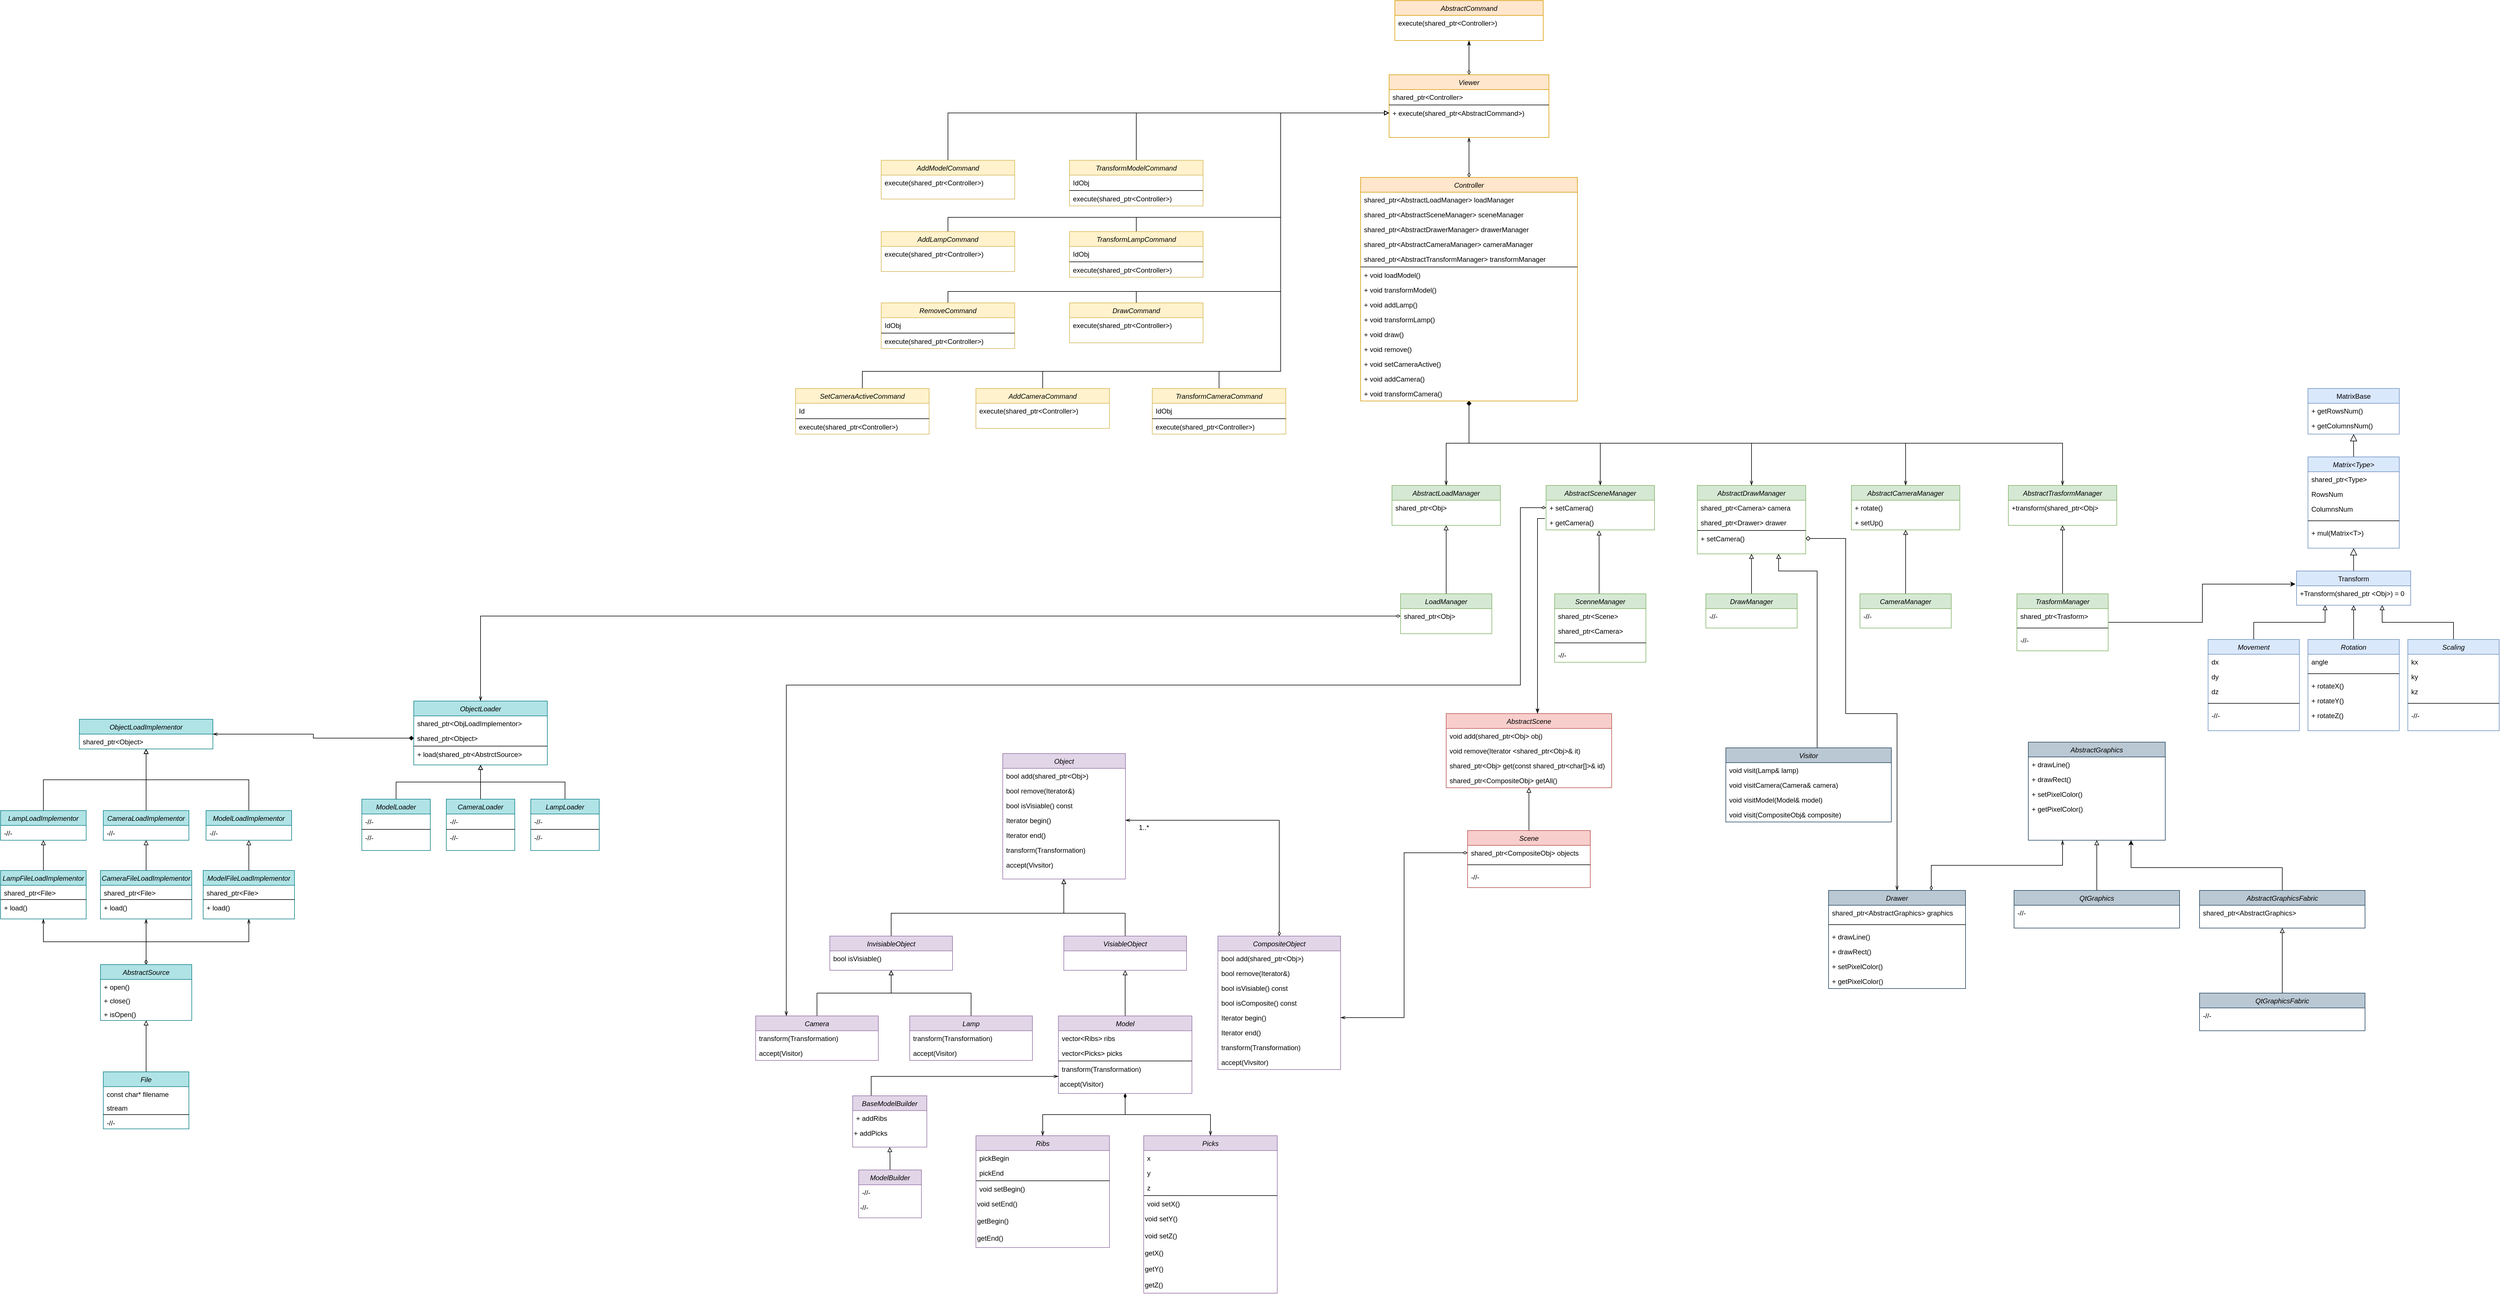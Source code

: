 <mxfile version="13.2.4" type="device"><diagram id="C5RBs43oDa-KdzZeNtuy" name="Page-1"><mxGraphModel dx="9045" dy="4219" grid="1" gridSize="10" guides="1" tooltips="1" connect="1" arrows="1" fold="1" page="1" pageScale="1" pageWidth="827" pageHeight="1169" math="0" shadow="0"><root><mxCell id="WIyWlLk6GJQsqaUBKTNV-0"/><mxCell id="WIyWlLk6GJQsqaUBKTNV-1" parent="WIyWlLk6GJQsqaUBKTNV-0"/><mxCell id="zkfFHV4jXpPFQw0GAbJ--12" value="" style="endArrow=block;endSize=10;endFill=0;shadow=0;strokeWidth=1;rounded=0;edgeStyle=elbowEdgeStyle;elbow=vertical;" parent="WIyWlLk6GJQsqaUBKTNV-1" source="zkfFHV4jXpPFQw0GAbJ--6" target="zkfFHV4jXpPFQw0GAbJ--0" edge="1"><mxGeometry width="160" relative="1" as="geometry"><mxPoint x="200" y="203" as="sourcePoint"/><mxPoint x="200" y="203" as="targetPoint"/></mxGeometry></mxCell><mxCell id="lOkxt7HRqeDDlVMTlZUB-2" value="" style="endArrow=block;endSize=10;endFill=0;shadow=0;strokeWidth=1;rounded=0;edgeStyle=elbowEdgeStyle;elbow=vertical;entryX=0.5;entryY=1;entryDx=0;entryDy=0;" parent="WIyWlLk6GJQsqaUBKTNV-1" source="zkfFHV4jXpPFQw0GAbJ--0" target="zkfFHV4jXpPFQw0GAbJ--17" edge="1"><mxGeometry width="160" relative="1" as="geometry"><mxPoint x="300" y="-2" as="sourcePoint"/><mxPoint x="310" y="-70" as="targetPoint"/><Array as="points"/></mxGeometry></mxCell><mxCell id="zkfFHV4jXpPFQw0GAbJ--17" value="MatrixBase" style="swimlane;fontStyle=0;align=center;verticalAlign=top;childLayout=stackLayout;horizontal=1;startSize=26;horizontalStack=0;resizeParent=1;resizeLast=0;collapsible=1;marginBottom=0;rounded=0;shadow=0;strokeWidth=1;fillColor=#dae8fc;strokeColor=#6C8EBF;" parent="WIyWlLk6GJQsqaUBKTNV-1" vertex="1"><mxGeometry x="220" y="-240" width="160" height="80" as="geometry"><mxRectangle x="550" y="140" width="160" height="26" as="alternateBounds"/></mxGeometry></mxCell><mxCell id="zkfFHV4jXpPFQw0GAbJ--24" value="+ getRowsNum()" style="text;align=left;verticalAlign=top;spacingLeft=4;spacingRight=4;overflow=hidden;rotatable=0;points=[[0,0.5],[1,0.5]];portConstraint=eastwest;" parent="zkfFHV4jXpPFQw0GAbJ--17" vertex="1"><mxGeometry y="26" width="160" height="26" as="geometry"/></mxCell><mxCell id="zkfFHV4jXpPFQw0GAbJ--25" value="+ getColumnsNum()" style="text;align=left;verticalAlign=top;spacingLeft=4;spacingRight=4;overflow=hidden;rotatable=0;points=[[0,0.5],[1,0.5]];portConstraint=eastwest;" parent="zkfFHV4jXpPFQw0GAbJ--17" vertex="1"><mxGeometry y="52" width="160" height="26" as="geometry"/></mxCell><mxCell id="zkfFHV4jXpPFQw0GAbJ--0" value="Matrix&lt;Type&gt;" style="swimlane;fontStyle=2;align=center;verticalAlign=top;childLayout=stackLayout;horizontal=1;startSize=26;horizontalStack=0;resizeParent=1;resizeLast=0;collapsible=1;marginBottom=0;rounded=0;shadow=0;strokeWidth=1;fillColor=#dae8fc;strokeColor=#6c8ebf;" parent="WIyWlLk6GJQsqaUBKTNV-1" vertex="1"><mxGeometry x="220" y="-120" width="160" height="160" as="geometry"><mxRectangle x="230" y="140" width="160" height="26" as="alternateBounds"/></mxGeometry></mxCell><mxCell id="lOkxt7HRqeDDlVMTlZUB-7" value="shared_ptr&lt;Type&gt;" style="text;align=left;verticalAlign=top;spacingLeft=4;spacingRight=4;overflow=hidden;rotatable=0;points=[[0,0.5],[1,0.5]];portConstraint=eastwest;" parent="zkfFHV4jXpPFQw0GAbJ--0" vertex="1"><mxGeometry y="26" width="160" height="26" as="geometry"/></mxCell><mxCell id="lOkxt7HRqeDDlVMTlZUB-8" value="RowsNum" style="text;align=left;verticalAlign=top;spacingLeft=4;spacingRight=4;overflow=hidden;rotatable=0;points=[[0,0.5],[1,0.5]];portConstraint=eastwest;" parent="zkfFHV4jXpPFQw0GAbJ--0" vertex="1"><mxGeometry y="52" width="160" height="26" as="geometry"/></mxCell><mxCell id="lOkxt7HRqeDDlVMTlZUB-5" value="ColumnsNum" style="text;align=left;verticalAlign=top;spacingLeft=4;spacingRight=4;overflow=hidden;rotatable=0;points=[[0,0.5],[1,0.5]];portConstraint=eastwest;" parent="zkfFHV4jXpPFQw0GAbJ--0" vertex="1"><mxGeometry y="78" width="160" height="26" as="geometry"/></mxCell><mxCell id="zkfFHV4jXpPFQw0GAbJ--4" value="" style="line;html=1;strokeWidth=1;align=left;verticalAlign=middle;spacingTop=-1;spacingLeft=3;spacingRight=3;rotatable=0;labelPosition=right;points=[];portConstraint=eastwest;" parent="zkfFHV4jXpPFQw0GAbJ--0" vertex="1"><mxGeometry y="104" width="160" height="16" as="geometry"/></mxCell><mxCell id="zkfFHV4jXpPFQw0GAbJ--5" value="+ mul(Matrix&lt;T&gt;)" style="text;align=left;verticalAlign=top;spacingLeft=4;spacingRight=4;overflow=hidden;rotatable=0;points=[[0,0.5],[1,0.5]];portConstraint=eastwest;" parent="zkfFHV4jXpPFQw0GAbJ--0" vertex="1"><mxGeometry y="120" width="160" height="26" as="geometry"/></mxCell><mxCell id="lOkxt7HRqeDDlVMTlZUB-31" style="edgeStyle=orthogonalEdgeStyle;rounded=0;orthogonalLoop=1;jettySize=auto;html=1;entryX=0.25;entryY=1;entryDx=0;entryDy=0;endArrow=block;endFill=0;" parent="WIyWlLk6GJQsqaUBKTNV-1" source="lOkxt7HRqeDDlVMTlZUB-9" target="zkfFHV4jXpPFQw0GAbJ--6" edge="1"><mxGeometry relative="1" as="geometry"/></mxCell><mxCell id="lOkxt7HRqeDDlVMTlZUB-9" value="Movement" style="swimlane;fontStyle=2;align=center;verticalAlign=top;childLayout=stackLayout;horizontal=1;startSize=26;horizontalStack=0;resizeParent=1;resizeLast=0;collapsible=1;marginBottom=0;rounded=0;shadow=0;strokeWidth=1;fillColor=#dae8fc;strokeColor=#6c8ebf;" parent="WIyWlLk6GJQsqaUBKTNV-1" vertex="1"><mxGeometry x="45" y="200" width="160" height="160" as="geometry"><mxRectangle x="230" y="140" width="160" height="26" as="alternateBounds"/></mxGeometry></mxCell><mxCell id="lOkxt7HRqeDDlVMTlZUB-10" value="dx" style="text;align=left;verticalAlign=top;spacingLeft=4;spacingRight=4;overflow=hidden;rotatable=0;points=[[0,0.5],[1,0.5]];portConstraint=eastwest;" parent="lOkxt7HRqeDDlVMTlZUB-9" vertex="1"><mxGeometry y="26" width="160" height="26" as="geometry"/></mxCell><mxCell id="lOkxt7HRqeDDlVMTlZUB-11" value="dy" style="text;align=left;verticalAlign=top;spacingLeft=4;spacingRight=4;overflow=hidden;rotatable=0;points=[[0,0.5],[1,0.5]];portConstraint=eastwest;" parent="lOkxt7HRqeDDlVMTlZUB-9" vertex="1"><mxGeometry y="52" width="160" height="26" as="geometry"/></mxCell><mxCell id="lOkxt7HRqeDDlVMTlZUB-12" value="dz" style="text;align=left;verticalAlign=top;spacingLeft=4;spacingRight=4;overflow=hidden;rotatable=0;points=[[0,0.5],[1,0.5]];portConstraint=eastwest;" parent="lOkxt7HRqeDDlVMTlZUB-9" vertex="1"><mxGeometry y="78" width="160" height="26" as="geometry"/></mxCell><mxCell id="lOkxt7HRqeDDlVMTlZUB-13" value="" style="line;html=1;strokeWidth=1;align=left;verticalAlign=middle;spacingTop=-1;spacingLeft=3;spacingRight=3;rotatable=0;labelPosition=right;points=[];portConstraint=eastwest;" parent="lOkxt7HRqeDDlVMTlZUB-9" vertex="1"><mxGeometry y="104" width="160" height="16" as="geometry"/></mxCell><mxCell id="lOkxt7HRqeDDlVMTlZUB-14" value="-//-" style="text;align=left;verticalAlign=top;spacingLeft=4;spacingRight=4;overflow=hidden;rotatable=0;points=[[0,0.5],[1,0.5]];portConstraint=eastwest;" parent="lOkxt7HRqeDDlVMTlZUB-9" vertex="1"><mxGeometry y="120" width="160" height="26" as="geometry"/></mxCell><mxCell id="lOkxt7HRqeDDlVMTlZUB-32" style="edgeStyle=orthogonalEdgeStyle;rounded=0;orthogonalLoop=1;jettySize=auto;html=1;entryX=0.5;entryY=1;entryDx=0;entryDy=0;endArrow=block;endFill=0;" parent="WIyWlLk6GJQsqaUBKTNV-1" source="lOkxt7HRqeDDlVMTlZUB-15" target="zkfFHV4jXpPFQw0GAbJ--6" edge="1"><mxGeometry relative="1" as="geometry"/></mxCell><mxCell id="lOkxt7HRqeDDlVMTlZUB-15" value="Rotation" style="swimlane;fontStyle=2;align=center;verticalAlign=top;childLayout=stackLayout;horizontal=1;startSize=26;horizontalStack=0;resizeParent=1;resizeLast=0;collapsible=1;marginBottom=0;rounded=0;shadow=0;strokeWidth=1;fillColor=#dae8fc;strokeColor=#6c8ebf;" parent="WIyWlLk6GJQsqaUBKTNV-1" vertex="1"><mxGeometry x="220" y="200" width="160" height="160" as="geometry"><mxRectangle x="230" y="140" width="160" height="26" as="alternateBounds"/></mxGeometry></mxCell><mxCell id="lOkxt7HRqeDDlVMTlZUB-16" value="angle" style="text;align=left;verticalAlign=top;spacingLeft=4;spacingRight=4;overflow=hidden;rotatable=0;points=[[0,0.5],[1,0.5]];portConstraint=eastwest;" parent="lOkxt7HRqeDDlVMTlZUB-15" vertex="1"><mxGeometry y="26" width="160" height="26" as="geometry"/></mxCell><mxCell id="lOkxt7HRqeDDlVMTlZUB-19" value="" style="line;html=1;strokeWidth=1;align=left;verticalAlign=middle;spacingTop=-1;spacingLeft=3;spacingRight=3;rotatable=0;labelPosition=right;points=[];portConstraint=eastwest;" parent="lOkxt7HRqeDDlVMTlZUB-15" vertex="1"><mxGeometry y="52" width="160" height="16" as="geometry"/></mxCell><mxCell id="lOkxt7HRqeDDlVMTlZUB-20" value="+ rotateX()" style="text;align=left;verticalAlign=top;spacingLeft=4;spacingRight=4;overflow=hidden;rotatable=0;points=[[0,0.5],[1,0.5]];portConstraint=eastwest;" parent="lOkxt7HRqeDDlVMTlZUB-15" vertex="1"><mxGeometry y="68" width="160" height="26" as="geometry"/></mxCell><mxCell id="AuDLNfOSlIalbhJ0FcTr-0" value="+ rotateY()" style="text;align=left;verticalAlign=top;spacingLeft=4;spacingRight=4;overflow=hidden;rotatable=0;points=[[0,0.5],[1,0.5]];portConstraint=eastwest;" parent="lOkxt7HRqeDDlVMTlZUB-15" vertex="1"><mxGeometry y="94" width="160" height="26" as="geometry"/></mxCell><mxCell id="AuDLNfOSlIalbhJ0FcTr-1" value="+ rotateZ()" style="text;align=left;verticalAlign=top;spacingLeft=4;spacingRight=4;overflow=hidden;rotatable=0;points=[[0,0.5],[1,0.5]];portConstraint=eastwest;" parent="lOkxt7HRqeDDlVMTlZUB-15" vertex="1"><mxGeometry y="120" width="160" height="26" as="geometry"/></mxCell><mxCell id="lOkxt7HRqeDDlVMTlZUB-33" style="edgeStyle=orthogonalEdgeStyle;rounded=0;orthogonalLoop=1;jettySize=auto;html=1;entryX=0.75;entryY=1;entryDx=0;entryDy=0;endArrow=block;endFill=0;" parent="WIyWlLk6GJQsqaUBKTNV-1" source="lOkxt7HRqeDDlVMTlZUB-25" target="zkfFHV4jXpPFQw0GAbJ--6" edge="1"><mxGeometry relative="1" as="geometry"/></mxCell><mxCell id="lOkxt7HRqeDDlVMTlZUB-25" value="Scaling" style="swimlane;fontStyle=2;align=center;verticalAlign=top;childLayout=stackLayout;horizontal=1;startSize=26;horizontalStack=0;resizeParent=1;resizeLast=0;collapsible=1;marginBottom=0;rounded=0;shadow=0;strokeWidth=1;fillColor=#dae8fc;strokeColor=#6c8ebf;" parent="WIyWlLk6GJQsqaUBKTNV-1" vertex="1"><mxGeometry x="395" y="200" width="160" height="160" as="geometry"><mxRectangle x="230" y="140" width="160" height="26" as="alternateBounds"/></mxGeometry></mxCell><mxCell id="lOkxt7HRqeDDlVMTlZUB-26" value="kx" style="text;align=left;verticalAlign=top;spacingLeft=4;spacingRight=4;overflow=hidden;rotatable=0;points=[[0,0.5],[1,0.5]];portConstraint=eastwest;" parent="lOkxt7HRqeDDlVMTlZUB-25" vertex="1"><mxGeometry y="26" width="160" height="26" as="geometry"/></mxCell><mxCell id="lOkxt7HRqeDDlVMTlZUB-27" value="ky" style="text;align=left;verticalAlign=top;spacingLeft=4;spacingRight=4;overflow=hidden;rotatable=0;points=[[0,0.5],[1,0.5]];portConstraint=eastwest;" parent="lOkxt7HRqeDDlVMTlZUB-25" vertex="1"><mxGeometry y="52" width="160" height="26" as="geometry"/></mxCell><mxCell id="lOkxt7HRqeDDlVMTlZUB-28" value="kz" style="text;align=left;verticalAlign=top;spacingLeft=4;spacingRight=4;overflow=hidden;rotatable=0;points=[[0,0.5],[1,0.5]];portConstraint=eastwest;" parent="lOkxt7HRqeDDlVMTlZUB-25" vertex="1"><mxGeometry y="78" width="160" height="26" as="geometry"/></mxCell><mxCell id="lOkxt7HRqeDDlVMTlZUB-29" value="" style="line;html=1;strokeWidth=1;align=left;verticalAlign=middle;spacingTop=-1;spacingLeft=3;spacingRight=3;rotatable=0;labelPosition=right;points=[];portConstraint=eastwest;" parent="lOkxt7HRqeDDlVMTlZUB-25" vertex="1"><mxGeometry y="104" width="160" height="16" as="geometry"/></mxCell><mxCell id="lOkxt7HRqeDDlVMTlZUB-30" value="-//-" style="text;align=left;verticalAlign=top;spacingLeft=4;spacingRight=4;overflow=hidden;rotatable=0;points=[[0,0.5],[1,0.5]];portConstraint=eastwest;" parent="lOkxt7HRqeDDlVMTlZUB-25" vertex="1"><mxGeometry y="120" width="160" height="26" as="geometry"/></mxCell><mxCell id="lOkxt7HRqeDDlVMTlZUB-45" style="edgeStyle=orthogonalEdgeStyle;rounded=0;orthogonalLoop=1;jettySize=auto;html=1;exitX=0.5;exitY=0;exitDx=0;exitDy=0;entryX=0.5;entryY=1;entryDx=0;entryDy=0;startArrow=none;startFill=0;endArrow=block;endFill=0;" parent="WIyWlLk6GJQsqaUBKTNV-1" source="lOkxt7HRqeDDlVMTlZUB-34" target="lOkxt7HRqeDDlVMTlZUB-41" edge="1"><mxGeometry relative="1" as="geometry"/></mxCell><mxCell id="zkfFHV4jXpPFQw0GAbJ--6" value="Transform" style="swimlane;fontStyle=0;align=center;verticalAlign=top;childLayout=stackLayout;horizontal=1;startSize=26;horizontalStack=0;resizeParent=1;resizeLast=0;collapsible=1;marginBottom=0;rounded=0;shadow=0;strokeWidth=1;fillColor=#dae8fc;strokeColor=#6c8ebf;" parent="WIyWlLk6GJQsqaUBKTNV-1" vertex="1"><mxGeometry x="200" y="80" width="200" height="60" as="geometry"><mxRectangle x="130" y="380" width="160" height="26" as="alternateBounds"/></mxGeometry></mxCell><mxCell id="zkfFHV4jXpPFQw0GAbJ--7" value="+Transform(shared_ptr &lt;Obj&gt;) = 0" style="text;align=left;verticalAlign=top;spacingLeft=4;spacingRight=4;overflow=hidden;rotatable=0;points=[[0,0.5],[1,0.5]];portConstraint=eastwest;" parent="zkfFHV4jXpPFQw0GAbJ--6" vertex="1"><mxGeometry y="26" width="200" height="26" as="geometry"/></mxCell><mxCell id="lOkxt7HRqeDDlVMTlZUB-41" value="AbstractTrasformManager" style="swimlane;fontStyle=2;align=center;verticalAlign=top;childLayout=stackLayout;horizontal=1;startSize=26;horizontalStack=0;resizeParent=1;resizeLast=0;collapsible=1;marginBottom=0;rounded=0;shadow=0;strokeWidth=1;fillColor=#d5e8d4;strokeColor=#82b366;" parent="WIyWlLk6GJQsqaUBKTNV-1" vertex="1"><mxGeometry x="-305" y="-70" width="190" height="70" as="geometry"><mxRectangle x="230" y="140" width="160" height="26" as="alternateBounds"/></mxGeometry></mxCell><mxCell id="lOkxt7HRqeDDlVMTlZUB-44" value="+transform(shared_ptr&lt;Obj&gt;" style="text;align=left;verticalAlign=top;spacingLeft=4;spacingRight=4;overflow=hidden;rotatable=0;points=[[0,0.5],[1,0.5]];portConstraint=eastwest;" parent="lOkxt7HRqeDDlVMTlZUB-41" vertex="1"><mxGeometry y="26" width="190" height="26" as="geometry"/></mxCell><mxCell id="lOkxt7HRqeDDlVMTlZUB-46" value="AbstractCameraManager" style="swimlane;fontStyle=2;align=center;verticalAlign=top;childLayout=stackLayout;horizontal=1;startSize=26;horizontalStack=0;resizeParent=1;resizeLast=0;collapsible=1;marginBottom=0;rounded=0;shadow=0;strokeWidth=1;fillColor=#d5e8d4;strokeColor=#82b366;" parent="WIyWlLk6GJQsqaUBKTNV-1" vertex="1"><mxGeometry x="-580" y="-70" width="190" height="78" as="geometry"><mxRectangle x="230" y="140" width="160" height="26" as="alternateBounds"/></mxGeometry></mxCell><mxCell id="lOkxt7HRqeDDlVMTlZUB-75" value="+ rotate()" style="text;align=left;verticalAlign=top;spacingLeft=4;spacingRight=4;overflow=hidden;rotatable=0;points=[[0,0.5],[1,0.5]];portConstraint=eastwest;" parent="lOkxt7HRqeDDlVMTlZUB-46" vertex="1"><mxGeometry y="26" width="190" height="26" as="geometry"/></mxCell><mxCell id="lOkxt7HRqeDDlVMTlZUB-47" value="+ setUp()" style="text;align=left;verticalAlign=top;spacingLeft=4;spacingRight=4;overflow=hidden;rotatable=0;points=[[0,0.5],[1,0.5]];portConstraint=eastwest;" parent="lOkxt7HRqeDDlVMTlZUB-46" vertex="1"><mxGeometry y="52" width="190" height="26" as="geometry"/></mxCell><mxCell id="lOkxt7HRqeDDlVMTlZUB-52" value="AbstractDrawManager" style="swimlane;fontStyle=2;align=center;verticalAlign=top;childLayout=stackLayout;horizontal=1;startSize=26;horizontalStack=0;resizeParent=1;resizeLast=0;collapsible=1;marginBottom=0;rounded=0;shadow=0;strokeWidth=1;fillColor=#d5e8d4;strokeColor=#82b366;" parent="WIyWlLk6GJQsqaUBKTNV-1" vertex="1"><mxGeometry x="-850" y="-70" width="190" height="120" as="geometry"><mxRectangle x="230" y="140" width="160" height="26" as="alternateBounds"/></mxGeometry></mxCell><mxCell id="lOkxt7HRqeDDlVMTlZUB-71" value="shared_ptr&lt;Camera&gt; camera" style="text;align=left;verticalAlign=top;spacingLeft=4;spacingRight=4;overflow=hidden;rotatable=0;points=[[0,0.5],[1,0.5]];portConstraint=eastwest;" parent="lOkxt7HRqeDDlVMTlZUB-52" vertex="1"><mxGeometry y="26" width="190" height="26" as="geometry"/></mxCell><mxCell id="lOkxt7HRqeDDlVMTlZUB-53" value="shared_ptr&lt;Drawer&gt; drawer" style="text;align=left;verticalAlign=top;spacingLeft=4;spacingRight=4;overflow=hidden;rotatable=0;points=[[0,0.5],[1,0.5]];portConstraint=eastwest;" parent="lOkxt7HRqeDDlVMTlZUB-52" vertex="1"><mxGeometry y="52" width="190" height="26" as="geometry"/></mxCell><mxCell id="lOkxt7HRqeDDlVMTlZUB-72" value="" style="line;html=1;strokeWidth=1;align=left;verticalAlign=middle;spacingTop=-1;spacingLeft=3;spacingRight=3;rotatable=0;labelPosition=right;points=[];portConstraint=eastwest;" parent="lOkxt7HRqeDDlVMTlZUB-52" vertex="1"><mxGeometry y="78" width="190" height="2" as="geometry"/></mxCell><mxCell id="lOkxt7HRqeDDlVMTlZUB-74" value="+ setCamera()" style="text;align=left;verticalAlign=top;spacingLeft=4;spacingRight=4;overflow=hidden;rotatable=0;points=[[0,0.5],[1,0.5]];portConstraint=eastwest;" parent="lOkxt7HRqeDDlVMTlZUB-52" vertex="1"><mxGeometry y="80" width="190" height="26" as="geometry"/></mxCell><mxCell id="lOkxt7HRqeDDlVMTlZUB-56" value="AbstractLoadManager" style="swimlane;fontStyle=2;align=center;verticalAlign=top;childLayout=stackLayout;horizontal=1;startSize=26;horizontalStack=0;resizeParent=1;resizeLast=0;collapsible=1;marginBottom=0;rounded=0;shadow=0;strokeWidth=1;fillColor=#d5e8d4;strokeColor=#82b366;" parent="WIyWlLk6GJQsqaUBKTNV-1" vertex="1"><mxGeometry x="-1385" y="-70" width="190" height="70" as="geometry"><mxRectangle x="230" y="140" width="160" height="26" as="alternateBounds"/></mxGeometry></mxCell><mxCell id="lOkxt7HRqeDDlVMTlZUB-57" value="shared_ptr&lt;Obj&gt;" style="text;align=left;verticalAlign=top;spacingLeft=4;spacingRight=4;overflow=hidden;rotatable=0;points=[[0,0.5],[1,0.5]];portConstraint=eastwest;" parent="lOkxt7HRqeDDlVMTlZUB-56" vertex="1"><mxGeometry y="26" width="190" height="26" as="geometry"/></mxCell><mxCell id="lOkxt7HRqeDDlVMTlZUB-77" style="edgeStyle=orthogonalEdgeStyle;rounded=0;orthogonalLoop=1;jettySize=auto;html=1;entryX=0.5;entryY=1;entryDx=0;entryDy=0;entryPerimeter=0;startArrow=none;startFill=0;endArrow=block;endFill=0;" parent="WIyWlLk6GJQsqaUBKTNV-1" source="lOkxt7HRqeDDlVMTlZUB-48" target="lOkxt7HRqeDDlVMTlZUB-47" edge="1"><mxGeometry relative="1" as="geometry"/></mxCell><mxCell id="lOkxt7HRqeDDlVMTlZUB-78" style="edgeStyle=orthogonalEdgeStyle;rounded=0;orthogonalLoop=1;jettySize=auto;html=1;entryX=0.5;entryY=1;entryDx=0;entryDy=0;startArrow=none;startFill=0;endArrow=block;endFill=0;" parent="WIyWlLk6GJQsqaUBKTNV-1" source="lOkxt7HRqeDDlVMTlZUB-58" target="lOkxt7HRqeDDlVMTlZUB-52" edge="1"><mxGeometry relative="1" as="geometry"/></mxCell><mxCell id="lOkxt7HRqeDDlVMTlZUB-81" style="edgeStyle=orthogonalEdgeStyle;rounded=0;orthogonalLoop=1;jettySize=auto;html=1;entryX=0.489;entryY=1.038;entryDx=0;entryDy=0;entryPerimeter=0;startArrow=none;startFill=0;endArrow=block;endFill=0;" parent="WIyWlLk6GJQsqaUBKTNV-1" source="lOkxt7HRqeDDlVMTlZUB-62" target="lOkxt7HRqeDDlVMTlZUB-55" edge="1"><mxGeometry relative="1" as="geometry"><Array as="points"><mxPoint x="-1022" y="60"/><mxPoint x="-1022" y="60"/></Array></mxGeometry></mxCell><mxCell id="lOkxt7HRqeDDlVMTlZUB-80" style="edgeStyle=orthogonalEdgeStyle;rounded=0;orthogonalLoop=1;jettySize=auto;html=1;exitX=0.5;exitY=0;exitDx=0;exitDy=0;entryX=0.5;entryY=1;entryDx=0;entryDy=0;startArrow=none;startFill=0;endArrow=block;endFill=0;" parent="WIyWlLk6GJQsqaUBKTNV-1" source="lOkxt7HRqeDDlVMTlZUB-66" target="lOkxt7HRqeDDlVMTlZUB-56" edge="1"><mxGeometry relative="1" as="geometry"/></mxCell><mxCell id="lOkxt7HRqeDDlVMTlZUB-193" style="edgeStyle=orthogonalEdgeStyle;rounded=0;orthogonalLoop=1;jettySize=auto;html=1;startArrow=none;startFill=0;endArrow=classicThin;endFill=1;exitX=-0.011;exitY=1.231;exitDx=0;exitDy=0;exitPerimeter=0;" parent="WIyWlLk6GJQsqaUBKTNV-1" source="lOkxt7HRqeDDlVMTlZUB-70" target="lOkxt7HRqeDDlVMTlZUB-182" edge="1"><mxGeometry relative="1" as="geometry"><Array as="points"><mxPoint x="-1130" y="-12"/></Array></mxGeometry></mxCell><mxCell id="lOkxt7HRqeDDlVMTlZUB-54" value="AbstractSceneManager" style="swimlane;fontStyle=2;align=center;verticalAlign=top;childLayout=stackLayout;horizontal=1;startSize=26;horizontalStack=0;resizeParent=1;resizeLast=0;collapsible=1;marginBottom=0;rounded=0;shadow=0;strokeWidth=1;fillColor=#d5e8d4;strokeColor=#82b366;" parent="WIyWlLk6GJQsqaUBKTNV-1" vertex="1"><mxGeometry x="-1115" y="-70" width="190" height="78" as="geometry"><mxRectangle x="230" y="140" width="160" height="26" as="alternateBounds"/></mxGeometry></mxCell><mxCell id="lOkxt7HRqeDDlVMTlZUB-70" value="+ setCamera()" style="text;align=left;verticalAlign=top;spacingLeft=4;spacingRight=4;overflow=hidden;rotatable=0;points=[[0,0.5],[1,0.5]];portConstraint=eastwest;" parent="lOkxt7HRqeDDlVMTlZUB-54" vertex="1"><mxGeometry y="26" width="190" height="26" as="geometry"/></mxCell><mxCell id="lOkxt7HRqeDDlVMTlZUB-55" value="+ getCamera()" style="text;align=left;verticalAlign=top;spacingLeft=4;spacingRight=4;overflow=hidden;rotatable=0;points=[[0,0.5],[1,0.5]];portConstraint=eastwest;" parent="lOkxt7HRqeDDlVMTlZUB-54" vertex="1"><mxGeometry y="52" width="190" height="26" as="geometry"/></mxCell><mxCell id="lOkxt7HRqeDDlVMTlZUB-114" style="edgeStyle=orthogonalEdgeStyle;rounded=0;orthogonalLoop=1;jettySize=auto;html=1;exitX=0.5;exitY=0;exitDx=0;exitDy=0;entryX=0.5;entryY=1;entryDx=0;entryDy=0;startArrow=diamondThin;startFill=0;endArrow=openThin;endFill=0;" parent="WIyWlLk6GJQsqaUBKTNV-1" source="lOkxt7HRqeDDlVMTlZUB-82" target="lOkxt7HRqeDDlVMTlZUB-98" edge="1"><mxGeometry relative="1" as="geometry"/></mxCell><mxCell id="GHwu5h-EqX_2SBycO5HZ-12" style="edgeStyle=orthogonalEdgeStyle;rounded=0;orthogonalLoop=1;jettySize=auto;html=1;endArrow=openThin;endFill=0;startArrow=diamond;startFill=1;" parent="WIyWlLk6GJQsqaUBKTNV-1" source="lOkxt7HRqeDDlVMTlZUB-82" target="lOkxt7HRqeDDlVMTlZUB-56" edge="1"><mxGeometry relative="1" as="geometry"/></mxCell><mxCell id="GHwu5h-EqX_2SBycO5HZ-13" style="edgeStyle=orthogonalEdgeStyle;rounded=0;orthogonalLoop=1;jettySize=auto;html=1;entryX=0.5;entryY=0;entryDx=0;entryDy=0;endArrow=openThin;endFill=0;startArrow=diamond;startFill=1;" parent="WIyWlLk6GJQsqaUBKTNV-1" source="lOkxt7HRqeDDlVMTlZUB-82" target="lOkxt7HRqeDDlVMTlZUB-54" edge="1"><mxGeometry relative="1" as="geometry"/></mxCell><mxCell id="GHwu5h-EqX_2SBycO5HZ-14" style="edgeStyle=orthogonalEdgeStyle;rounded=0;orthogonalLoop=1;jettySize=auto;html=1;entryX=0.5;entryY=0;entryDx=0;entryDy=0;endArrow=openThin;endFill=0;exitX=0.5;exitY=1;exitDx=0;exitDy=0;startArrow=diamond;startFill=1;" parent="WIyWlLk6GJQsqaUBKTNV-1" source="lOkxt7HRqeDDlVMTlZUB-82" target="lOkxt7HRqeDDlVMTlZUB-52" edge="1"><mxGeometry relative="1" as="geometry"/></mxCell><mxCell id="GHwu5h-EqX_2SBycO5HZ-15" style="edgeStyle=orthogonalEdgeStyle;rounded=0;orthogonalLoop=1;jettySize=auto;html=1;endArrow=openThin;endFill=0;exitX=0.5;exitY=1;exitDx=0;exitDy=0;startArrow=diamond;startFill=1;" parent="WIyWlLk6GJQsqaUBKTNV-1" source="lOkxt7HRqeDDlVMTlZUB-82" target="lOkxt7HRqeDDlVMTlZUB-46" edge="1"><mxGeometry relative="1" as="geometry"/></mxCell><mxCell id="GHwu5h-EqX_2SBycO5HZ-16" style="edgeStyle=orthogonalEdgeStyle;rounded=0;orthogonalLoop=1;jettySize=auto;html=1;entryX=0.5;entryY=0;entryDx=0;entryDy=0;endArrow=openThin;endFill=0;exitX=0.5;exitY=1;exitDx=0;exitDy=0;startArrow=diamond;startFill=1;" parent="WIyWlLk6GJQsqaUBKTNV-1" source="lOkxt7HRqeDDlVMTlZUB-82" target="lOkxt7HRqeDDlVMTlZUB-41" edge="1"><mxGeometry relative="1" as="geometry"/></mxCell><mxCell id="lOkxt7HRqeDDlVMTlZUB-82" value="Controller" style="swimlane;fontStyle=2;align=center;verticalAlign=top;childLayout=stackLayout;horizontal=1;startSize=26;horizontalStack=0;resizeParent=1;resizeLast=0;collapsible=1;marginBottom=0;rounded=0;shadow=0;strokeWidth=1;fillColor=#ffe6cc;strokeColor=#d79b00;" parent="WIyWlLk6GJQsqaUBKTNV-1" vertex="1"><mxGeometry x="-1440" y="-610" width="380" height="392" as="geometry"><mxRectangle x="230" y="140" width="160" height="26" as="alternateBounds"/></mxGeometry></mxCell><mxCell id="lOkxt7HRqeDDlVMTlZUB-89" value="shared_ptr&lt;AbstractLoadManager&gt; loadManager" style="text;align=left;verticalAlign=top;spacingLeft=4;spacingRight=4;overflow=hidden;rotatable=0;points=[[0,0.5],[1,0.5]];portConstraint=eastwest;" parent="lOkxt7HRqeDDlVMTlZUB-82" vertex="1"><mxGeometry y="26" width="380" height="26" as="geometry"/></mxCell><mxCell id="lOkxt7HRqeDDlVMTlZUB-88" value="shared_ptr&lt;AbstractSceneManager&gt; sceneManager" style="text;align=left;verticalAlign=top;spacingLeft=4;spacingRight=4;overflow=hidden;rotatable=0;points=[[0,0.5],[1,0.5]];portConstraint=eastwest;" parent="lOkxt7HRqeDDlVMTlZUB-82" vertex="1"><mxGeometry y="52" width="380" height="26" as="geometry"/></mxCell><mxCell id="lOkxt7HRqeDDlVMTlZUB-87" value="shared_ptr&lt;AbstractDrawerManager&gt; drawerManager" style="text;align=left;verticalAlign=top;spacingLeft=4;spacingRight=4;overflow=hidden;rotatable=0;points=[[0,0.5],[1,0.5]];portConstraint=eastwest;" parent="lOkxt7HRqeDDlVMTlZUB-82" vertex="1"><mxGeometry y="78" width="380" height="26" as="geometry"/></mxCell><mxCell id="lOkxt7HRqeDDlVMTlZUB-83" value="shared_ptr&lt;AbstractCameraManager&gt; cameraManager" style="text;align=left;verticalAlign=top;spacingLeft=4;spacingRight=4;overflow=hidden;rotatable=0;points=[[0,0.5],[1,0.5]];portConstraint=eastwest;" parent="lOkxt7HRqeDDlVMTlZUB-82" vertex="1"><mxGeometry y="104" width="380" height="26" as="geometry"/></mxCell><mxCell id="lOkxt7HRqeDDlVMTlZUB-84" value="shared_ptr&lt;AbstractTransformManager&gt; transformManager" style="text;align=left;verticalAlign=top;spacingLeft=4;spacingRight=4;overflow=hidden;rotatable=0;points=[[0,0.5],[1,0.5]];portConstraint=eastwest;" parent="lOkxt7HRqeDDlVMTlZUB-82" vertex="1"><mxGeometry y="130" width="380" height="26" as="geometry"/></mxCell><mxCell id="lOkxt7HRqeDDlVMTlZUB-85" value="" style="line;html=1;strokeWidth=1;align=left;verticalAlign=middle;spacingTop=-1;spacingLeft=3;spacingRight=3;rotatable=0;labelPosition=right;points=[];portConstraint=eastwest;" parent="lOkxt7HRqeDDlVMTlZUB-82" vertex="1"><mxGeometry y="156" width="380" height="2" as="geometry"/></mxCell><mxCell id="lOkxt7HRqeDDlVMTlZUB-86" value="+ void loadModel()" style="text;align=left;verticalAlign=top;spacingLeft=4;spacingRight=4;overflow=hidden;rotatable=0;points=[[0,0.5],[1,0.5]];portConstraint=eastwest;" parent="lOkxt7HRqeDDlVMTlZUB-82" vertex="1"><mxGeometry y="158" width="380" height="26" as="geometry"/></mxCell><mxCell id="lOkxt7HRqeDDlVMTlZUB-95" value="+ void transformModel()" style="text;align=left;verticalAlign=top;spacingLeft=4;spacingRight=4;overflow=hidden;rotatable=0;points=[[0,0.5],[1,0.5]];portConstraint=eastwest;" parent="lOkxt7HRqeDDlVMTlZUB-82" vertex="1"><mxGeometry y="184" width="380" height="26" as="geometry"/></mxCell><mxCell id="lOkxt7HRqeDDlVMTlZUB-93" value="+ void addLamp()" style="text;align=left;verticalAlign=top;spacingLeft=4;spacingRight=4;overflow=hidden;rotatable=0;points=[[0,0.5],[1,0.5]];portConstraint=eastwest;" parent="lOkxt7HRqeDDlVMTlZUB-82" vertex="1"><mxGeometry y="210" width="380" height="26" as="geometry"/></mxCell><mxCell id="lOkxt7HRqeDDlVMTlZUB-96" value="+ void transformLamp()" style="text;align=left;verticalAlign=top;spacingLeft=4;spacingRight=4;overflow=hidden;rotatable=0;points=[[0,0.5],[1,0.5]];portConstraint=eastwest;" parent="lOkxt7HRqeDDlVMTlZUB-82" vertex="1"><mxGeometry y="236" width="380" height="26" as="geometry"/></mxCell><mxCell id="lOkxt7HRqeDDlVMTlZUB-90" value="+ void draw()" style="text;align=left;verticalAlign=top;spacingLeft=4;spacingRight=4;overflow=hidden;rotatable=0;points=[[0,0.5],[1,0.5]];portConstraint=eastwest;" parent="lOkxt7HRqeDDlVMTlZUB-82" vertex="1"><mxGeometry y="262" width="380" height="26" as="geometry"/></mxCell><mxCell id="lOkxt7HRqeDDlVMTlZUB-97" value="+ void remove()" style="text;align=left;verticalAlign=top;spacingLeft=4;spacingRight=4;overflow=hidden;rotatable=0;points=[[0,0.5],[1,0.5]];portConstraint=eastwest;" parent="lOkxt7HRqeDDlVMTlZUB-82" vertex="1"><mxGeometry y="288" width="380" height="26" as="geometry"/></mxCell><mxCell id="lOkxt7HRqeDDlVMTlZUB-92" value="+ void setCameraActive()" style="text;align=left;verticalAlign=top;spacingLeft=4;spacingRight=4;overflow=hidden;rotatable=0;points=[[0,0.5],[1,0.5]];portConstraint=eastwest;" parent="lOkxt7HRqeDDlVMTlZUB-82" vertex="1"><mxGeometry y="314" width="380" height="26" as="geometry"/></mxCell><mxCell id="lOkxt7HRqeDDlVMTlZUB-91" value="+ void addCamera()" style="text;align=left;verticalAlign=top;spacingLeft=4;spacingRight=4;overflow=hidden;rotatable=0;points=[[0,0.5],[1,0.5]];portConstraint=eastwest;" parent="lOkxt7HRqeDDlVMTlZUB-82" vertex="1"><mxGeometry y="340" width="380" height="26" as="geometry"/></mxCell><mxCell id="lOkxt7HRqeDDlVMTlZUB-94" value="+ void transformCamera()" style="text;align=left;verticalAlign=top;spacingLeft=4;spacingRight=4;overflow=hidden;rotatable=0;points=[[0,0.5],[1,0.5]];portConstraint=eastwest;" parent="lOkxt7HRqeDDlVMTlZUB-82" vertex="1"><mxGeometry y="366" width="380" height="26" as="geometry"/></mxCell><mxCell id="lOkxt7HRqeDDlVMTlZUB-119" style="edgeStyle=orthogonalEdgeStyle;rounded=0;orthogonalLoop=1;jettySize=auto;html=1;exitX=0.5;exitY=0;exitDx=0;exitDy=0;entryX=0.5;entryY=1;entryDx=0;entryDy=0;startArrow=diamondThin;startFill=0;endArrow=classicThin;endFill=1;" parent="WIyWlLk6GJQsqaUBKTNV-1" source="lOkxt7HRqeDDlVMTlZUB-98" target="lOkxt7HRqeDDlVMTlZUB-115" edge="1"><mxGeometry relative="1" as="geometry"/></mxCell><mxCell id="lOkxt7HRqeDDlVMTlZUB-58" value="DrawManager" style="swimlane;fontStyle=2;align=center;verticalAlign=top;childLayout=stackLayout;horizontal=1;startSize=26;horizontalStack=0;resizeParent=1;resizeLast=0;collapsible=1;marginBottom=0;rounded=0;shadow=0;strokeWidth=1;fillColor=#d5e8d4;strokeColor=#82b366;" parent="WIyWlLk6GJQsqaUBKTNV-1" vertex="1"><mxGeometry x="-835" y="120" width="160" height="60" as="geometry"><mxRectangle x="230" y="140" width="160" height="26" as="alternateBounds"/></mxGeometry></mxCell><mxCell id="lOkxt7HRqeDDlVMTlZUB-61" value="-//-" style="text;align=left;verticalAlign=top;spacingLeft=4;spacingRight=4;overflow=hidden;rotatable=0;points=[[0,0.5],[1,0.5]];portConstraint=eastwest;" parent="lOkxt7HRqeDDlVMTlZUB-58" vertex="1"><mxGeometry y="26" width="160" height="26" as="geometry"/></mxCell><mxCell id="lOkxt7HRqeDDlVMTlZUB-62" value="ScenneManager" style="swimlane;fontStyle=2;align=center;verticalAlign=top;childLayout=stackLayout;horizontal=1;startSize=26;horizontalStack=0;resizeParent=1;resizeLast=0;collapsible=1;marginBottom=0;rounded=0;shadow=0;strokeWidth=1;fillColor=#d5e8d4;strokeColor=#82b366;" parent="WIyWlLk6GJQsqaUBKTNV-1" vertex="1"><mxGeometry x="-1100" y="120" width="160" height="120" as="geometry"><mxRectangle x="230" y="140" width="160" height="26" as="alternateBounds"/></mxGeometry></mxCell><mxCell id="lOkxt7HRqeDDlVMTlZUB-79" value="shared_ptr&lt;Scene&gt;" style="text;align=left;verticalAlign=top;spacingLeft=4;spacingRight=4;overflow=hidden;rotatable=0;points=[[0,0.5],[1,0.5]];portConstraint=eastwest;" parent="lOkxt7HRqeDDlVMTlZUB-62" vertex="1"><mxGeometry y="26" width="160" height="26" as="geometry"/></mxCell><mxCell id="lOkxt7HRqeDDlVMTlZUB-63" value="shared_ptr&lt;Camera&gt;" style="text;align=left;verticalAlign=top;spacingLeft=4;spacingRight=4;overflow=hidden;rotatable=0;points=[[0,0.5],[1,0.5]];portConstraint=eastwest;" parent="lOkxt7HRqeDDlVMTlZUB-62" vertex="1"><mxGeometry y="52" width="160" height="26" as="geometry"/></mxCell><mxCell id="lOkxt7HRqeDDlVMTlZUB-64" value="" style="line;html=1;strokeWidth=1;align=left;verticalAlign=middle;spacingTop=-1;spacingLeft=3;spacingRight=3;rotatable=0;labelPosition=right;points=[];portConstraint=eastwest;" parent="lOkxt7HRqeDDlVMTlZUB-62" vertex="1"><mxGeometry y="78" width="160" height="16" as="geometry"/></mxCell><mxCell id="lOkxt7HRqeDDlVMTlZUB-65" value="-//-" style="text;align=left;verticalAlign=top;spacingLeft=4;spacingRight=4;overflow=hidden;rotatable=0;points=[[0,0.5],[1,0.5]];portConstraint=eastwest;" parent="lOkxt7HRqeDDlVMTlZUB-62" vertex="1"><mxGeometry y="94" width="160" height="26" as="geometry"/></mxCell><mxCell id="lOkxt7HRqeDDlVMTlZUB-66" value="LoadManager" style="swimlane;fontStyle=2;align=center;verticalAlign=top;childLayout=stackLayout;horizontal=1;startSize=26;horizontalStack=0;resizeParent=1;resizeLast=0;collapsible=1;marginBottom=0;rounded=0;shadow=0;strokeWidth=1;fillColor=#d5e8d4;strokeColor=#82b366;" parent="WIyWlLk6GJQsqaUBKTNV-1" vertex="1"><mxGeometry x="-1370" y="120" width="160" height="70" as="geometry"><mxRectangle x="230" y="140" width="160" height="26" as="alternateBounds"/></mxGeometry></mxCell><mxCell id="lOkxt7HRqeDDlVMTlZUB-67" value="shared_ptr&lt;Obj&gt;" style="text;align=left;verticalAlign=top;spacingLeft=4;spacingRight=4;overflow=hidden;rotatable=0;points=[[0,0.5],[1,0.5]];portConstraint=eastwest;" parent="lOkxt7HRqeDDlVMTlZUB-66" vertex="1"><mxGeometry y="26" width="160" height="26" as="geometry"/></mxCell><mxCell id="lOkxt7HRqeDDlVMTlZUB-48" value="CameraManager" style="swimlane;fontStyle=2;align=center;verticalAlign=top;childLayout=stackLayout;horizontal=1;startSize=26;horizontalStack=0;resizeParent=1;resizeLast=0;collapsible=1;marginBottom=0;rounded=0;shadow=0;strokeWidth=1;fillColor=#d5e8d4;strokeColor=#82b366;" parent="WIyWlLk6GJQsqaUBKTNV-1" vertex="1"><mxGeometry x="-565" y="120" width="160" height="60" as="geometry"><mxRectangle x="230" y="140" width="160" height="26" as="alternateBounds"/></mxGeometry></mxCell><mxCell id="lOkxt7HRqeDDlVMTlZUB-51" value="-//-" style="text;align=left;verticalAlign=top;spacingLeft=4;spacingRight=4;overflow=hidden;rotatable=0;points=[[0,0.5],[1,0.5]];portConstraint=eastwest;" parent="lOkxt7HRqeDDlVMTlZUB-48" vertex="1"><mxGeometry y="26" width="160" height="26" as="geometry"/></mxCell><mxCell id="lOkxt7HRqeDDlVMTlZUB-300" style="edgeStyle=orthogonalEdgeStyle;rounded=0;orthogonalLoop=1;jettySize=auto;html=1;entryX=-0.01;entryY=0.383;entryDx=0;entryDy=0;entryPerimeter=0;startArrow=none;startFill=0;endArrow=classic;endFill=1;" parent="WIyWlLk6GJQsqaUBKTNV-1" source="lOkxt7HRqeDDlVMTlZUB-34" target="zkfFHV4jXpPFQw0GAbJ--6" edge="1"><mxGeometry relative="1" as="geometry"/></mxCell><mxCell id="lOkxt7HRqeDDlVMTlZUB-34" value="TrasformManager" style="swimlane;fontStyle=2;align=center;verticalAlign=top;childLayout=stackLayout;horizontal=1;startSize=26;horizontalStack=0;resizeParent=1;resizeLast=0;collapsible=1;marginBottom=0;rounded=0;shadow=0;strokeWidth=1;fillColor=#d5e8d4;strokeColor=#82b366;" parent="WIyWlLk6GJQsqaUBKTNV-1" vertex="1"><mxGeometry x="-290" y="120" width="160" height="100" as="geometry"><mxRectangle x="230" y="140" width="160" height="26" as="alternateBounds"/></mxGeometry></mxCell><mxCell id="lOkxt7HRqeDDlVMTlZUB-35" value="shared_ptr&lt;Trasform&gt;" style="text;align=left;verticalAlign=top;spacingLeft=4;spacingRight=4;overflow=hidden;rotatable=0;points=[[0,0.5],[1,0.5]];portConstraint=eastwest;" parent="lOkxt7HRqeDDlVMTlZUB-34" vertex="1"><mxGeometry y="26" width="160" height="26" as="geometry"/></mxCell><mxCell id="lOkxt7HRqeDDlVMTlZUB-38" value="" style="line;html=1;strokeWidth=1;align=left;verticalAlign=middle;spacingTop=-1;spacingLeft=3;spacingRight=3;rotatable=0;labelPosition=right;points=[];portConstraint=eastwest;" parent="lOkxt7HRqeDDlVMTlZUB-34" vertex="1"><mxGeometry y="52" width="160" height="16" as="geometry"/></mxCell><mxCell id="lOkxt7HRqeDDlVMTlZUB-39" value="-//-" style="text;align=left;verticalAlign=top;spacingLeft=4;spacingRight=4;overflow=hidden;rotatable=0;points=[[0,0.5],[1,0.5]];portConstraint=eastwest;" parent="lOkxt7HRqeDDlVMTlZUB-34" vertex="1"><mxGeometry y="68" width="160" height="26" as="geometry"/></mxCell><mxCell id="lOkxt7HRqeDDlVMTlZUB-299" style="edgeStyle=orthogonalEdgeStyle;rounded=0;orthogonalLoop=1;jettySize=auto;html=1;exitX=1;exitY=0.5;exitDx=0;exitDy=0;startArrow=none;startFill=0;endArrow=classic;endFill=1;" parent="lOkxt7HRqeDDlVMTlZUB-34" source="lOkxt7HRqeDDlVMTlZUB-39" target="lOkxt7HRqeDDlVMTlZUB-39" edge="1"><mxGeometry relative="1" as="geometry"/></mxCell><mxCell id="lOkxt7HRqeDDlVMTlZUB-182" value="AbstractScene" style="swimlane;fontStyle=2;align=center;verticalAlign=top;childLayout=stackLayout;horizontal=1;startSize=26;horizontalStack=0;resizeParent=1;resizeLast=0;collapsible=1;marginBottom=0;rounded=0;shadow=0;strokeWidth=1;fillColor=#f8cecc;strokeColor=#b85450;" parent="WIyWlLk6GJQsqaUBKTNV-1" vertex="1"><mxGeometry x="-1290" y="330" width="290" height="130" as="geometry"><mxRectangle x="230" y="140" width="160" height="26" as="alternateBounds"/></mxGeometry></mxCell><mxCell id="lOkxt7HRqeDDlVMTlZUB-186" value="void add(shared_ptr&lt;Obj&gt; obj)" style="text;align=left;verticalAlign=top;spacingLeft=4;spacingRight=4;overflow=hidden;rotatable=0;points=[[0,0.5],[1,0.5]];portConstraint=eastwest;" parent="lOkxt7HRqeDDlVMTlZUB-182" vertex="1"><mxGeometry y="26" width="290" height="26" as="geometry"/></mxCell><mxCell id="lOkxt7HRqeDDlVMTlZUB-187" value="void remove(Iterator &lt;shared_ptr&lt;Obj&gt;&amp; it)" style="text;align=left;verticalAlign=top;spacingLeft=4;spacingRight=4;overflow=hidden;rotatable=0;points=[[0,0.5],[1,0.5]];portConstraint=eastwest;" parent="lOkxt7HRqeDDlVMTlZUB-182" vertex="1"><mxGeometry y="52" width="290" height="26" as="geometry"/></mxCell><mxCell id="lOkxt7HRqeDDlVMTlZUB-188" value="shared_ptr&lt;Obj&gt; get(const shared_ptr&lt;char[]&gt;&amp; id)" style="text;align=left;verticalAlign=top;spacingLeft=4;spacingRight=4;overflow=hidden;rotatable=0;points=[[0,0.5],[1,0.5]];portConstraint=eastwest;" parent="lOkxt7HRqeDDlVMTlZUB-182" vertex="1"><mxGeometry y="78" width="290" height="26" as="geometry"/></mxCell><mxCell id="lOkxt7HRqeDDlVMTlZUB-190" value="shared_ptr&lt;CompositeObj&gt; getAll()" style="text;align=left;verticalAlign=top;spacingLeft=4;spacingRight=4;overflow=hidden;rotatable=0;points=[[0,0.5],[1,0.5]];portConstraint=eastwest;" parent="lOkxt7HRqeDDlVMTlZUB-182" vertex="1"><mxGeometry y="104" width="290" height="26" as="geometry"/></mxCell><mxCell id="lOkxt7HRqeDDlVMTlZUB-204" style="edgeStyle=orthogonalEdgeStyle;rounded=0;orthogonalLoop=1;jettySize=auto;html=1;startArrow=none;startFill=0;endArrow=block;endFill=0;" parent="WIyWlLk6GJQsqaUBKTNV-1" source="lOkxt7HRqeDDlVMTlZUB-199" target="lOkxt7HRqeDDlVMTlZUB-182" edge="1"><mxGeometry relative="1" as="geometry"/></mxCell><mxCell id="lOkxt7HRqeDDlVMTlZUB-199" value="Scene" style="swimlane;fontStyle=2;align=center;verticalAlign=top;childLayout=stackLayout;horizontal=1;startSize=26;horizontalStack=0;resizeParent=1;resizeLast=0;collapsible=1;marginBottom=0;rounded=0;shadow=0;strokeWidth=1;fillColor=#f8cecc;strokeColor=#b85450;" parent="WIyWlLk6GJQsqaUBKTNV-1" vertex="1"><mxGeometry x="-1252.5" y="535" width="215" height="100" as="geometry"><mxRectangle x="230" y="140" width="160" height="26" as="alternateBounds"/></mxGeometry></mxCell><mxCell id="lOkxt7HRqeDDlVMTlZUB-200" value="shared_ptr&lt;CompositeObj&gt; objects" style="text;align=left;verticalAlign=top;spacingLeft=4;spacingRight=4;overflow=hidden;rotatable=0;points=[[0,0.5],[1,0.5]];portConstraint=eastwest;" parent="lOkxt7HRqeDDlVMTlZUB-199" vertex="1"><mxGeometry y="26" width="215" height="26" as="geometry"/></mxCell><mxCell id="lOkxt7HRqeDDlVMTlZUB-202" value="" style="line;html=1;strokeWidth=1;align=left;verticalAlign=middle;spacingTop=-1;spacingLeft=3;spacingRight=3;rotatable=0;labelPosition=right;points=[];portConstraint=eastwest;" parent="lOkxt7HRqeDDlVMTlZUB-199" vertex="1"><mxGeometry y="52" width="215" height="16" as="geometry"/></mxCell><mxCell id="lOkxt7HRqeDDlVMTlZUB-203" value="-//-" style="text;align=left;verticalAlign=top;spacingLeft=4;spacingRight=4;overflow=hidden;rotatable=0;points=[[0,0.5],[1,0.5]];portConstraint=eastwest;" parent="lOkxt7HRqeDDlVMTlZUB-199" vertex="1"><mxGeometry y="68" width="215" height="26" as="geometry"/></mxCell><mxCell id="lOkxt7HRqeDDlVMTlZUB-205" value="Object" style="swimlane;fontStyle=2;align=center;verticalAlign=top;childLayout=stackLayout;horizontal=1;startSize=26;horizontalStack=0;resizeParent=1;resizeLast=0;collapsible=1;marginBottom=0;rounded=0;shadow=0;strokeWidth=1;fillColor=#e1d5e7;strokeColor=#9673a6;" parent="WIyWlLk6GJQsqaUBKTNV-1" vertex="1"><mxGeometry x="-2067" y="400" width="215" height="220" as="geometry"><mxRectangle x="230" y="140" width="160" height="26" as="alternateBounds"/></mxGeometry></mxCell><mxCell id="lOkxt7HRqeDDlVMTlZUB-206" value="bool add(shared_ptr&lt;Obj&gt;)" style="text;align=left;verticalAlign=top;spacingLeft=4;spacingRight=4;overflow=hidden;rotatable=0;points=[[0,0.5],[1,0.5]];portConstraint=eastwest;" parent="lOkxt7HRqeDDlVMTlZUB-205" vertex="1"><mxGeometry y="26" width="215" height="26" as="geometry"/></mxCell><mxCell id="lOkxt7HRqeDDlVMTlZUB-208" value="bool remove(Iterator&amp;)" style="text;align=left;verticalAlign=top;spacingLeft=4;spacingRight=4;overflow=hidden;rotatable=0;points=[[0,0.5],[1,0.5]];portConstraint=eastwest;" parent="lOkxt7HRqeDDlVMTlZUB-205" vertex="1"><mxGeometry y="52" width="215" height="26" as="geometry"/></mxCell><mxCell id="lOkxt7HRqeDDlVMTlZUB-211" value="bool isVisiable() const" style="text;align=left;verticalAlign=top;spacingLeft=4;spacingRight=4;overflow=hidden;rotatable=0;points=[[0,0.5],[1,0.5]];portConstraint=eastwest;" parent="lOkxt7HRqeDDlVMTlZUB-205" vertex="1"><mxGeometry y="78" width="215" height="26" as="geometry"/></mxCell><mxCell id="lOkxt7HRqeDDlVMTlZUB-209" value="Iterator begin()" style="text;align=left;verticalAlign=top;spacingLeft=4;spacingRight=4;overflow=hidden;rotatable=0;points=[[0,0.5],[1,0.5]];portConstraint=eastwest;" parent="lOkxt7HRqeDDlVMTlZUB-205" vertex="1"><mxGeometry y="104" width="215" height="26" as="geometry"/></mxCell><mxCell id="lOkxt7HRqeDDlVMTlZUB-210" value="Iterator end()" style="text;align=left;verticalAlign=top;spacingLeft=4;spacingRight=4;overflow=hidden;rotatable=0;points=[[0,0.5],[1,0.5]];portConstraint=eastwest;" parent="lOkxt7HRqeDDlVMTlZUB-205" vertex="1"><mxGeometry y="130" width="215" height="26" as="geometry"/></mxCell><mxCell id="lOkxt7HRqeDDlVMTlZUB-214" value="transform(Transformation)" style="text;align=left;verticalAlign=top;spacingLeft=4;spacingRight=4;overflow=hidden;rotatable=0;points=[[0,0.5],[1,0.5]];portConstraint=eastwest;" parent="lOkxt7HRqeDDlVMTlZUB-205" vertex="1"><mxGeometry y="156" width="215" height="26" as="geometry"/></mxCell><mxCell id="lOkxt7HRqeDDlVMTlZUB-213" value="accept(Vivsitor)" style="text;align=left;verticalAlign=top;spacingLeft=4;spacingRight=4;overflow=hidden;rotatable=0;points=[[0,0.5],[1,0.5]];portConstraint=eastwest;" parent="lOkxt7HRqeDDlVMTlZUB-205" vertex="1"><mxGeometry y="182" width="215" height="26" as="geometry"/></mxCell><mxCell id="lOkxt7HRqeDDlVMTlZUB-369" style="edgeStyle=orthogonalEdgeStyle;rounded=0;orthogonalLoop=1;jettySize=auto;html=1;startArrow=diamondThin;startFill=0;endArrow=openThin;endFill=0;exitX=0.5;exitY=0;exitDx=0;exitDy=0;" parent="WIyWlLk6GJQsqaUBKTNV-1" source="lOkxt7HRqeDDlVMTlZUB-226" target="lOkxt7HRqeDDlVMTlZUB-205" edge="1"><mxGeometry relative="1" as="geometry"><Array as="points"><mxPoint x="-1582" y="517"/></Array></mxGeometry></mxCell><mxCell id="lOkxt7HRqeDDlVMTlZUB-226" value="CompositeObject" style="swimlane;fontStyle=2;align=center;verticalAlign=top;childLayout=stackLayout;horizontal=1;startSize=26;horizontalStack=0;resizeParent=1;resizeLast=0;collapsible=1;marginBottom=0;rounded=0;shadow=0;strokeWidth=1;fillColor=#e1d5e7;strokeColor=#9673a6;" parent="WIyWlLk6GJQsqaUBKTNV-1" vertex="1"><mxGeometry x="-1690" y="720" width="215" height="234" as="geometry"><mxRectangle x="230" y="140" width="160" height="26" as="alternateBounds"/></mxGeometry></mxCell><mxCell id="lOkxt7HRqeDDlVMTlZUB-227" value="bool add(shared_ptr&lt;Obj&gt;)" style="text;align=left;verticalAlign=top;spacingLeft=4;spacingRight=4;overflow=hidden;rotatable=0;points=[[0,0.5],[1,0.5]];portConstraint=eastwest;" parent="lOkxt7HRqeDDlVMTlZUB-226" vertex="1"><mxGeometry y="26" width="215" height="26" as="geometry"/></mxCell><mxCell id="lOkxt7HRqeDDlVMTlZUB-228" value="bool remove(Iterator&amp;)" style="text;align=left;verticalAlign=top;spacingLeft=4;spacingRight=4;overflow=hidden;rotatable=0;points=[[0,0.5],[1,0.5]];portConstraint=eastwest;" parent="lOkxt7HRqeDDlVMTlZUB-226" vertex="1"><mxGeometry y="52" width="215" height="26" as="geometry"/></mxCell><mxCell id="lOkxt7HRqeDDlVMTlZUB-229" value="bool isVisiable() const" style="text;align=left;verticalAlign=top;spacingLeft=4;spacingRight=4;overflow=hidden;rotatable=0;points=[[0,0.5],[1,0.5]];portConstraint=eastwest;" parent="lOkxt7HRqeDDlVMTlZUB-226" vertex="1"><mxGeometry y="78" width="215" height="26" as="geometry"/></mxCell><mxCell id="lOkxt7HRqeDDlVMTlZUB-230" value="bool isComposite() const" style="text;align=left;verticalAlign=top;spacingLeft=4;spacingRight=4;overflow=hidden;rotatable=0;points=[[0,0.5],[1,0.5]];portConstraint=eastwest;" parent="lOkxt7HRqeDDlVMTlZUB-226" vertex="1"><mxGeometry y="104" width="215" height="26" as="geometry"/></mxCell><mxCell id="lOkxt7HRqeDDlVMTlZUB-231" value="Iterator begin()" style="text;align=left;verticalAlign=top;spacingLeft=4;spacingRight=4;overflow=hidden;rotatable=0;points=[[0,0.5],[1,0.5]];portConstraint=eastwest;" parent="lOkxt7HRqeDDlVMTlZUB-226" vertex="1"><mxGeometry y="130" width="215" height="26" as="geometry"/></mxCell><mxCell id="lOkxt7HRqeDDlVMTlZUB-232" value="Iterator end()" style="text;align=left;verticalAlign=top;spacingLeft=4;spacingRight=4;overflow=hidden;rotatable=0;points=[[0,0.5],[1,0.5]];portConstraint=eastwest;" parent="lOkxt7HRqeDDlVMTlZUB-226" vertex="1"><mxGeometry y="156" width="215" height="26" as="geometry"/></mxCell><mxCell id="lOkxt7HRqeDDlVMTlZUB-233" value="transform(Transformation)" style="text;align=left;verticalAlign=top;spacingLeft=4;spacingRight=4;overflow=hidden;rotatable=0;points=[[0,0.5],[1,0.5]];portConstraint=eastwest;" parent="lOkxt7HRqeDDlVMTlZUB-226" vertex="1"><mxGeometry y="182" width="215" height="26" as="geometry"/></mxCell><mxCell id="lOkxt7HRqeDDlVMTlZUB-234" value="accept(Vivsitor)" style="text;align=left;verticalAlign=top;spacingLeft=4;spacingRight=4;overflow=hidden;rotatable=0;points=[[0,0.5],[1,0.5]];portConstraint=eastwest;" parent="lOkxt7HRqeDDlVMTlZUB-226" vertex="1"><mxGeometry y="208" width="215" height="26" as="geometry"/></mxCell><mxCell id="lOkxt7HRqeDDlVMTlZUB-237" style="edgeStyle=orthogonalEdgeStyle;rounded=0;orthogonalLoop=1;jettySize=auto;html=1;startArrow=none;startFill=0;endArrow=block;endFill=0;" parent="WIyWlLk6GJQsqaUBKTNV-1" source="lOkxt7HRqeDDlVMTlZUB-224" target="lOkxt7HRqeDDlVMTlZUB-205" edge="1"><mxGeometry relative="1" as="geometry"><Array as="points"><mxPoint x="-1852" y="680"/><mxPoint x="-1960" y="680"/></Array></mxGeometry></mxCell><mxCell id="lOkxt7HRqeDDlVMTlZUB-224" value="VisiableObject" style="swimlane;fontStyle=2;align=center;verticalAlign=top;childLayout=stackLayout;horizontal=1;startSize=26;horizontalStack=0;resizeParent=1;resizeLast=0;collapsible=1;marginBottom=0;rounded=0;shadow=0;strokeWidth=1;fillColor=#e1d5e7;strokeColor=#9673a6;" parent="WIyWlLk6GJQsqaUBKTNV-1" vertex="1"><mxGeometry x="-1960" y="720" width="215" height="60" as="geometry"><mxRectangle x="230" y="140" width="160" height="26" as="alternateBounds"/></mxGeometry></mxCell><mxCell id="lOkxt7HRqeDDlVMTlZUB-236" style="edgeStyle=orthogonalEdgeStyle;rounded=0;orthogonalLoop=1;jettySize=auto;html=1;startArrow=none;startFill=0;endArrow=block;endFill=0;" parent="WIyWlLk6GJQsqaUBKTNV-1" source="lOkxt7HRqeDDlVMTlZUB-215" target="lOkxt7HRqeDDlVMTlZUB-205" edge="1"><mxGeometry relative="1" as="geometry"><Array as="points"><mxPoint x="-2262" y="680"/><mxPoint x="-1960" y="680"/></Array></mxGeometry></mxCell><mxCell id="lOkxt7HRqeDDlVMTlZUB-245" style="edgeStyle=orthogonalEdgeStyle;rounded=0;orthogonalLoop=1;jettySize=auto;html=1;startArrow=none;startFill=0;endArrow=block;endFill=0;" parent="WIyWlLk6GJQsqaUBKTNV-1" source="lOkxt7HRqeDDlVMTlZUB-239" target="lOkxt7HRqeDDlVMTlZUB-215" edge="1"><mxGeometry relative="1" as="geometry"/></mxCell><mxCell id="lOkxt7HRqeDDlVMTlZUB-246" style="edgeStyle=orthogonalEdgeStyle;rounded=0;orthogonalLoop=1;jettySize=auto;html=1;exitX=0.5;exitY=0;exitDx=0;exitDy=0;startArrow=none;startFill=0;endArrow=block;endFill=0;" parent="WIyWlLk6GJQsqaUBKTNV-1" source="lOkxt7HRqeDDlVMTlZUB-242" target="lOkxt7HRqeDDlVMTlZUB-215" edge="1"><mxGeometry relative="1" as="geometry"/></mxCell><mxCell id="lOkxt7HRqeDDlVMTlZUB-215" value="InvisiableObject" style="swimlane;fontStyle=2;align=center;verticalAlign=top;childLayout=stackLayout;horizontal=1;startSize=26;horizontalStack=0;resizeParent=1;resizeLast=0;collapsible=1;marginBottom=0;rounded=0;shadow=0;strokeWidth=1;fillColor=#e1d5e7;strokeColor=#9673a6;" parent="WIyWlLk6GJQsqaUBKTNV-1" vertex="1"><mxGeometry x="-2370" y="720" width="215" height="60" as="geometry"><mxRectangle x="230" y="140" width="160" height="26" as="alternateBounds"/></mxGeometry></mxCell><mxCell id="lOkxt7HRqeDDlVMTlZUB-216" value="bool isVisiable()" style="text;align=left;verticalAlign=top;spacingLeft=4;spacingRight=4;overflow=hidden;rotatable=0;points=[[0,0.5],[1,0.5]];portConstraint=eastwest;" parent="lOkxt7HRqeDDlVMTlZUB-215" vertex="1"><mxGeometry y="26" width="215" height="26" as="geometry"/></mxCell><mxCell id="lOkxt7HRqeDDlVMTlZUB-242" value="Lamp" style="swimlane;fontStyle=2;align=center;verticalAlign=top;childLayout=stackLayout;horizontal=1;startSize=26;horizontalStack=0;resizeParent=1;resizeLast=0;collapsible=1;marginBottom=0;rounded=0;shadow=0;strokeWidth=1;fillColor=#e1d5e7;strokeColor=#9673a6;" parent="WIyWlLk6GJQsqaUBKTNV-1" vertex="1"><mxGeometry x="-2230" y="860" width="215" height="78" as="geometry"><mxRectangle x="230" y="140" width="160" height="26" as="alternateBounds"/></mxGeometry></mxCell><mxCell id="lOkxt7HRqeDDlVMTlZUB-243" value="transform(Transformation)" style="text;align=left;verticalAlign=top;spacingLeft=4;spacingRight=4;overflow=hidden;rotatable=0;points=[[0,0.5],[1,0.5]];portConstraint=eastwest;" parent="lOkxt7HRqeDDlVMTlZUB-242" vertex="1"><mxGeometry y="26" width="215" height="26" as="geometry"/></mxCell><mxCell id="lOkxt7HRqeDDlVMTlZUB-244" value="accept(Visitor)" style="text;align=left;verticalAlign=top;spacingLeft=4;spacingRight=4;overflow=hidden;rotatable=0;points=[[0,0.5],[1,0.5]];portConstraint=eastwest;" parent="lOkxt7HRqeDDlVMTlZUB-242" vertex="1"><mxGeometry y="52" width="215" height="26" as="geometry"/></mxCell><mxCell id="lOkxt7HRqeDDlVMTlZUB-239" value="Camera" style="swimlane;fontStyle=2;align=center;verticalAlign=top;childLayout=stackLayout;horizontal=1;startSize=26;horizontalStack=0;resizeParent=1;resizeLast=0;collapsible=1;marginBottom=0;rounded=0;shadow=0;strokeWidth=1;fillColor=#e1d5e7;strokeColor=#9673a6;" parent="WIyWlLk6GJQsqaUBKTNV-1" vertex="1"><mxGeometry x="-2500" y="860" width="215" height="78" as="geometry"><mxRectangle x="230" y="140" width="160" height="26" as="alternateBounds"/></mxGeometry></mxCell><mxCell id="lOkxt7HRqeDDlVMTlZUB-240" value="transform(Transformation)" style="text;align=left;verticalAlign=top;spacingLeft=4;spacingRight=4;overflow=hidden;rotatable=0;points=[[0,0.5],[1,0.5]];portConstraint=eastwest;" parent="lOkxt7HRqeDDlVMTlZUB-239" vertex="1"><mxGeometry y="26" width="215" height="26" as="geometry"/></mxCell><mxCell id="lOkxt7HRqeDDlVMTlZUB-241" value="accept(Visitor)" style="text;align=left;verticalAlign=top;spacingLeft=4;spacingRight=4;overflow=hidden;rotatable=0;points=[[0,0.5],[1,0.5]];portConstraint=eastwest;" parent="lOkxt7HRqeDDlVMTlZUB-239" vertex="1"><mxGeometry y="52" width="215" height="26" as="geometry"/></mxCell><mxCell id="lOkxt7HRqeDDlVMTlZUB-253" style="edgeStyle=orthogonalEdgeStyle;rounded=0;orthogonalLoop=1;jettySize=auto;html=1;startArrow=none;startFill=0;endArrow=block;endFill=0;" parent="WIyWlLk6GJQsqaUBKTNV-1" source="lOkxt7HRqeDDlVMTlZUB-247" target="lOkxt7HRqeDDlVMTlZUB-224" edge="1"><mxGeometry relative="1" as="geometry"/></mxCell><mxCell id="lOkxt7HRqeDDlVMTlZUB-247" value="Model" style="swimlane;fontStyle=2;align=center;verticalAlign=top;childLayout=stackLayout;horizontal=1;startSize=26;horizontalStack=0;resizeParent=1;resizeLast=0;collapsible=1;marginBottom=0;rounded=0;shadow=0;strokeWidth=1;fillColor=#e1d5e7;strokeColor=#9673a6;" parent="WIyWlLk6GJQsqaUBKTNV-1" vertex="1"><mxGeometry x="-1969.5" y="860" width="234" height="136" as="geometry"><mxRectangle x="230" y="140" width="160" height="26" as="alternateBounds"/></mxGeometry></mxCell><mxCell id="lOkxt7HRqeDDlVMTlZUB-251" value="vector&lt;Ribs&gt; ribs" style="text;align=left;verticalAlign=top;spacingLeft=4;spacingRight=4;overflow=hidden;rotatable=0;points=[[0,0.5],[1,0.5]];portConstraint=eastwest;" parent="lOkxt7HRqeDDlVMTlZUB-247" vertex="1"><mxGeometry y="26" width="234" height="26" as="geometry"/></mxCell><mxCell id="lOkxt7HRqeDDlVMTlZUB-248" value="vector&lt;Picks&gt; picks" style="text;align=left;verticalAlign=top;spacingLeft=4;spacingRight=4;overflow=hidden;rotatable=0;points=[[0,0.5],[1,0.5]];portConstraint=eastwest;" parent="lOkxt7HRqeDDlVMTlZUB-247" vertex="1"><mxGeometry y="52" width="234" height="26" as="geometry"/></mxCell><mxCell id="lOkxt7HRqeDDlVMTlZUB-249" value="" style="line;html=1;strokeWidth=1;align=left;verticalAlign=middle;spacingTop=-1;spacingLeft=3;spacingRight=3;rotatable=0;labelPosition=right;points=[];portConstraint=eastwest;" parent="lOkxt7HRqeDDlVMTlZUB-247" vertex="1"><mxGeometry y="78" width="234" height="2" as="geometry"/></mxCell><mxCell id="lOkxt7HRqeDDlVMTlZUB-250" value="transform(Transformation)" style="text;align=left;verticalAlign=top;spacingLeft=4;spacingRight=4;overflow=hidden;rotatable=0;points=[[0,0.5],[1,0.5]];portConstraint=eastwest;" parent="lOkxt7HRqeDDlVMTlZUB-247" vertex="1"><mxGeometry y="80" width="234" height="26" as="geometry"/></mxCell><mxCell id="lOkxt7HRqeDDlVMTlZUB-252" value="&lt;span&gt;accept(Visitor)&lt;/span&gt;" style="text;whiteSpace=wrap;html=1;" parent="lOkxt7HRqeDDlVMTlZUB-247" vertex="1"><mxGeometry y="106" width="234" height="30" as="geometry"/></mxCell><mxCell id="lOkxt7HRqeDDlVMTlZUB-115" value="AbstractCommand" style="swimlane;fontStyle=2;align=center;verticalAlign=top;childLayout=stackLayout;horizontal=1;startSize=26;horizontalStack=0;resizeParent=1;resizeLast=0;collapsible=1;marginBottom=0;rounded=0;shadow=0;strokeWidth=1;fillColor=#ffe6cc;strokeColor=#d79b00;" parent="WIyWlLk6GJQsqaUBKTNV-1" vertex="1"><mxGeometry x="-1380" y="-920" width="260" height="70" as="geometry"><mxRectangle x="230" y="140" width="160" height="26" as="alternateBounds"/></mxGeometry></mxCell><mxCell id="lOkxt7HRqeDDlVMTlZUB-116" value="execute(shared_ptr&lt;Controller&gt;)" style="text;align=left;verticalAlign=top;spacingLeft=4;spacingRight=4;overflow=hidden;rotatable=0;points=[[0,0.5],[1,0.5]];portConstraint=eastwest;" parent="lOkxt7HRqeDDlVMTlZUB-115" vertex="1"><mxGeometry y="26" width="260" height="26" as="geometry"/></mxCell><mxCell id="lOkxt7HRqeDDlVMTlZUB-98" value="Viewer" style="swimlane;fontStyle=2;align=center;verticalAlign=top;childLayout=stackLayout;horizontal=1;startSize=26;horizontalStack=0;resizeParent=1;resizeLast=0;collapsible=1;marginBottom=0;rounded=0;shadow=0;strokeWidth=1;fillColor=#ffe6cc;strokeColor=#d79b00;" parent="WIyWlLk6GJQsqaUBKTNV-1" vertex="1"><mxGeometry x="-1390" y="-790" width="280" height="110" as="geometry"><mxRectangle x="230" y="140" width="160" height="26" as="alternateBounds"/></mxGeometry></mxCell><mxCell id="lOkxt7HRqeDDlVMTlZUB-99" value="shared_ptr&lt;Controller&gt; " style="text;align=left;verticalAlign=top;spacingLeft=4;spacingRight=4;overflow=hidden;rotatable=0;points=[[0,0.5],[1,0.5]];portConstraint=eastwest;" parent="lOkxt7HRqeDDlVMTlZUB-98" vertex="1"><mxGeometry y="26" width="280" height="26" as="geometry"/></mxCell><mxCell id="lOkxt7HRqeDDlVMTlZUB-104" value="" style="line;html=1;strokeWidth=1;align=left;verticalAlign=middle;spacingTop=-1;spacingLeft=3;spacingRight=3;rotatable=0;labelPosition=right;points=[];portConstraint=eastwest;" parent="lOkxt7HRqeDDlVMTlZUB-98" vertex="1"><mxGeometry y="52" width="280" height="2" as="geometry"/></mxCell><mxCell id="lOkxt7HRqeDDlVMTlZUB-105" value="+ execute(shared_ptr&lt;AbstractCommand&gt;)" style="text;align=left;verticalAlign=top;spacingLeft=4;spacingRight=4;overflow=hidden;rotatable=0;points=[[0,0.5],[1,0.5]];portConstraint=eastwest;" parent="lOkxt7HRqeDDlVMTlZUB-98" vertex="1"><mxGeometry y="54" width="280" height="26" as="geometry"/></mxCell><mxCell id="lOkxt7HRqeDDlVMTlZUB-254" value="Ribs" style="swimlane;fontStyle=2;align=center;verticalAlign=top;childLayout=stackLayout;horizontal=1;startSize=26;horizontalStack=0;resizeParent=1;resizeLast=0;collapsible=1;marginBottom=0;rounded=0;shadow=0;strokeWidth=1;fillColor=#e1d5e7;strokeColor=#9673a6;" parent="WIyWlLk6GJQsqaUBKTNV-1" vertex="1"><mxGeometry x="-2114" y="1070" width="234" height="196" as="geometry"><mxRectangle x="230" y="140" width="160" height="26" as="alternateBounds"/></mxGeometry></mxCell><mxCell id="lOkxt7HRqeDDlVMTlZUB-260" value="pickBegin" style="text;align=left;verticalAlign=top;spacingLeft=4;spacingRight=4;overflow=hidden;rotatable=0;points=[[0,0.5],[1,0.5]];portConstraint=eastwest;" parent="lOkxt7HRqeDDlVMTlZUB-254" vertex="1"><mxGeometry y="26" width="234" height="26" as="geometry"/></mxCell><mxCell id="lOkxt7HRqeDDlVMTlZUB-255" value="pickEnd" style="text;align=left;verticalAlign=top;spacingLeft=4;spacingRight=4;overflow=hidden;rotatable=0;points=[[0,0.5],[1,0.5]];portConstraint=eastwest;" parent="lOkxt7HRqeDDlVMTlZUB-254" vertex="1"><mxGeometry y="52" width="234" height="26" as="geometry"/></mxCell><mxCell id="lOkxt7HRqeDDlVMTlZUB-257" value="" style="line;html=1;strokeWidth=1;align=left;verticalAlign=middle;spacingTop=-1;spacingLeft=3;spacingRight=3;rotatable=0;labelPosition=right;points=[];portConstraint=eastwest;" parent="lOkxt7HRqeDDlVMTlZUB-254" vertex="1"><mxGeometry y="78" width="234" height="2" as="geometry"/></mxCell><mxCell id="lOkxt7HRqeDDlVMTlZUB-258" value="void setBegin()" style="text;align=left;verticalAlign=top;spacingLeft=4;spacingRight=4;overflow=hidden;rotatable=0;points=[[0,0.5],[1,0.5]];portConstraint=eastwest;" parent="lOkxt7HRqeDDlVMTlZUB-254" vertex="1"><mxGeometry y="80" width="234" height="26" as="geometry"/></mxCell><mxCell id="lOkxt7HRqeDDlVMTlZUB-259" value="&lt;span&gt;void setEnd()&lt;/span&gt;" style="text;whiteSpace=wrap;html=1;" parent="lOkxt7HRqeDDlVMTlZUB-254" vertex="1"><mxGeometry y="106" width="234" height="30" as="geometry"/></mxCell><mxCell id="lOkxt7HRqeDDlVMTlZUB-261" value="&lt;span&gt;getBegin()&lt;/span&gt;" style="text;whiteSpace=wrap;html=1;" parent="lOkxt7HRqeDDlVMTlZUB-254" vertex="1"><mxGeometry y="136" width="234" height="30" as="geometry"/></mxCell><mxCell id="lOkxt7HRqeDDlVMTlZUB-262" value="&lt;span&gt;getEnd()&lt;/span&gt;" style="text;whiteSpace=wrap;html=1;" parent="lOkxt7HRqeDDlVMTlZUB-254" vertex="1"><mxGeometry y="166" width="234" height="30" as="geometry"/></mxCell><mxCell id="lOkxt7HRqeDDlVMTlZUB-265" style="edgeStyle=orthogonalEdgeStyle;rounded=0;orthogonalLoop=1;jettySize=auto;html=1;exitX=0.5;exitY=1;exitDx=0;exitDy=0;startArrow=diamondThin;startFill=1;endArrow=openThin;endFill=0;" parent="WIyWlLk6GJQsqaUBKTNV-1" source="lOkxt7HRqeDDlVMTlZUB-252" target="lOkxt7HRqeDDlVMTlZUB-254" edge="1"><mxGeometry relative="1" as="geometry"/></mxCell><mxCell id="lOkxt7HRqeDDlVMTlZUB-266" value="Picks" style="swimlane;fontStyle=2;align=center;verticalAlign=top;childLayout=stackLayout;horizontal=1;startSize=26;horizontalStack=0;resizeParent=1;resizeLast=0;collapsible=1;marginBottom=0;rounded=0;shadow=0;strokeWidth=1;fillColor=#e1d5e7;strokeColor=#9673a6;" parent="WIyWlLk6GJQsqaUBKTNV-1" vertex="1"><mxGeometry x="-1820" y="1070" width="234" height="276" as="geometry"><mxRectangle x="230" y="140" width="160" height="26" as="alternateBounds"/></mxGeometry></mxCell><mxCell id="lOkxt7HRqeDDlVMTlZUB-267" value="x" style="text;align=left;verticalAlign=top;spacingLeft=4;spacingRight=4;overflow=hidden;rotatable=0;points=[[0,0.5],[1,0.5]];portConstraint=eastwest;" parent="lOkxt7HRqeDDlVMTlZUB-266" vertex="1"><mxGeometry y="26" width="234" height="26" as="geometry"/></mxCell><mxCell id="lOkxt7HRqeDDlVMTlZUB-268" value="y" style="text;align=left;verticalAlign=top;spacingLeft=4;spacingRight=4;overflow=hidden;rotatable=0;points=[[0,0.5],[1,0.5]];portConstraint=eastwest;" parent="lOkxt7HRqeDDlVMTlZUB-266" vertex="1"><mxGeometry y="52" width="234" height="26" as="geometry"/></mxCell><mxCell id="lOkxt7HRqeDDlVMTlZUB-274" value="z" style="text;align=left;verticalAlign=top;spacingLeft=4;spacingRight=4;overflow=hidden;rotatable=0;points=[[0,0.5],[1,0.5]];portConstraint=eastwest;" parent="lOkxt7HRqeDDlVMTlZUB-266" vertex="1"><mxGeometry y="78" width="234" height="26" as="geometry"/></mxCell><mxCell id="lOkxt7HRqeDDlVMTlZUB-269" value="" style="line;html=1;strokeWidth=1;align=left;verticalAlign=middle;spacingTop=-1;spacingLeft=3;spacingRight=3;rotatable=0;labelPosition=right;points=[];portConstraint=eastwest;" parent="lOkxt7HRqeDDlVMTlZUB-266" vertex="1"><mxGeometry y="104" width="234" height="2" as="geometry"/></mxCell><mxCell id="lOkxt7HRqeDDlVMTlZUB-270" value="void setX()" style="text;align=left;verticalAlign=top;spacingLeft=4;spacingRight=4;overflow=hidden;rotatable=0;points=[[0,0.5],[1,0.5]];portConstraint=eastwest;" parent="lOkxt7HRqeDDlVMTlZUB-266" vertex="1"><mxGeometry y="106" width="234" height="26" as="geometry"/></mxCell><mxCell id="lOkxt7HRqeDDlVMTlZUB-271" value="&lt;span&gt;void setY()&lt;/span&gt;" style="text;whiteSpace=wrap;html=1;" parent="lOkxt7HRqeDDlVMTlZUB-266" vertex="1"><mxGeometry y="132" width="234" height="30" as="geometry"/></mxCell><mxCell id="lOkxt7HRqeDDlVMTlZUB-272" value="&lt;span&gt;void setZ()&lt;/span&gt;" style="text;whiteSpace=wrap;html=1;" parent="lOkxt7HRqeDDlVMTlZUB-266" vertex="1"><mxGeometry y="162" width="234" height="30" as="geometry"/></mxCell><mxCell id="lOkxt7HRqeDDlVMTlZUB-273" value="&lt;span&gt;getX()&lt;/span&gt;" style="text;whiteSpace=wrap;html=1;" parent="lOkxt7HRqeDDlVMTlZUB-266" vertex="1"><mxGeometry y="192" width="234" height="28" as="geometry"/></mxCell><mxCell id="lOkxt7HRqeDDlVMTlZUB-276" value="&lt;span&gt;getY()&lt;/span&gt;" style="text;whiteSpace=wrap;html=1;" parent="lOkxt7HRqeDDlVMTlZUB-266" vertex="1"><mxGeometry y="220" width="234" height="28" as="geometry"/></mxCell><mxCell id="lOkxt7HRqeDDlVMTlZUB-277" value="&lt;span&gt;getZ()&lt;/span&gt;" style="text;whiteSpace=wrap;html=1;" parent="lOkxt7HRqeDDlVMTlZUB-266" vertex="1"><mxGeometry y="248" width="234" height="28" as="geometry"/></mxCell><mxCell id="lOkxt7HRqeDDlVMTlZUB-278" style="edgeStyle=orthogonalEdgeStyle;rounded=0;orthogonalLoop=1;jettySize=auto;html=1;startArrow=diamondThin;startFill=1;endArrow=openThin;endFill=0;" parent="WIyWlLk6GJQsqaUBKTNV-1" source="lOkxt7HRqeDDlVMTlZUB-252" target="lOkxt7HRqeDDlVMTlZUB-266" edge="1"><mxGeometry relative="1" as="geometry"/></mxCell><mxCell id="lOkxt7HRqeDDlVMTlZUB-370" value="1..*" style="text;html=1;align=center;verticalAlign=middle;resizable=0;points=[];autosize=1;" parent="WIyWlLk6GJQsqaUBKTNV-1" vertex="1"><mxGeometry x="-1835" y="520" width="30" height="20" as="geometry"/></mxCell><mxCell id="lOkxt7HRqeDDlVMTlZUB-373" style="edgeStyle=orthogonalEdgeStyle;rounded=0;orthogonalLoop=1;jettySize=auto;html=1;entryX=1;entryY=0.5;entryDx=0;entryDy=0;startArrow=diamondThin;startFill=0;endArrow=openThin;endFill=0;" parent="WIyWlLk6GJQsqaUBKTNV-1" source="lOkxt7HRqeDDlVMTlZUB-200" target="lOkxt7HRqeDDlVMTlZUB-231" edge="1"><mxGeometry relative="1" as="geometry"/></mxCell><mxCell id="lOkxt7HRqeDDlVMTlZUB-375" style="edgeStyle=orthogonalEdgeStyle;rounded=0;orthogonalLoop=1;jettySize=auto;html=1;startArrow=diamondThin;startFill=0;endArrow=openThin;endFill=0;entryX=0.25;entryY=0;entryDx=0;entryDy=0;" parent="WIyWlLk6GJQsqaUBKTNV-1" source="lOkxt7HRqeDDlVMTlZUB-70" target="lOkxt7HRqeDDlVMTlZUB-239" edge="1"><mxGeometry relative="1" as="geometry"><mxPoint x="-2140" y="280" as="targetPoint"/><Array as="points"><mxPoint x="-1160" y="-31"/><mxPoint x="-1160" y="280"/><mxPoint x="-2446" y="280"/></Array></mxGeometry></mxCell><mxCell id="lOkxt7HRqeDDlVMTlZUB-413" style="edgeStyle=orthogonalEdgeStyle;rounded=0;orthogonalLoop=1;jettySize=auto;html=1;exitX=0.5;exitY=0;exitDx=0;exitDy=0;entryX=0.75;entryY=1;entryDx=0;entryDy=0;startArrow=none;startFill=0;endArrow=block;endFill=0;" parent="WIyWlLk6GJQsqaUBKTNV-1" source="lOkxt7HRqeDDlVMTlZUB-376" target="lOkxt7HRqeDDlVMTlZUB-52" edge="1"><mxGeometry relative="1" as="geometry"><Array as="points"><mxPoint x="-640" y="390"/><mxPoint x="-640" y="80"/><mxPoint x="-707" y="80"/></Array></mxGeometry></mxCell><mxCell id="lOkxt7HRqeDDlVMTlZUB-376" value="Visitor" style="swimlane;fontStyle=2;align=center;verticalAlign=top;childLayout=stackLayout;horizontal=1;startSize=26;horizontalStack=0;resizeParent=1;resizeLast=0;collapsible=1;marginBottom=0;rounded=0;shadow=0;strokeWidth=1;fillColor=#bac8d3;strokeColor=#23445d;" parent="WIyWlLk6GJQsqaUBKTNV-1" vertex="1"><mxGeometry x="-800" y="390" width="290" height="130" as="geometry"><mxRectangle x="230" y="140" width="160" height="26" as="alternateBounds"/></mxGeometry></mxCell><mxCell id="lOkxt7HRqeDDlVMTlZUB-377" value="void visit(Lamp&amp; lamp)" style="text;align=left;verticalAlign=top;spacingLeft=4;spacingRight=4;overflow=hidden;rotatable=0;points=[[0,0.5],[1,0.5]];portConstraint=eastwest;" parent="lOkxt7HRqeDDlVMTlZUB-376" vertex="1"><mxGeometry y="26" width="290" height="26" as="geometry"/></mxCell><mxCell id="lOkxt7HRqeDDlVMTlZUB-378" value="void visitCamera(Camera&amp; camera)" style="text;align=left;verticalAlign=top;spacingLeft=4;spacingRight=4;overflow=hidden;rotatable=0;points=[[0,0.5],[1,0.5]];portConstraint=eastwest;" parent="lOkxt7HRqeDDlVMTlZUB-376" vertex="1"><mxGeometry y="52" width="290" height="26" as="geometry"/></mxCell><mxCell id="lOkxt7HRqeDDlVMTlZUB-379" value="void visitModel(Model&amp; model)" style="text;align=left;verticalAlign=top;spacingLeft=4;spacingRight=4;overflow=hidden;rotatable=0;points=[[0,0.5],[1,0.5]];portConstraint=eastwest;" parent="lOkxt7HRqeDDlVMTlZUB-376" vertex="1"><mxGeometry y="78" width="290" height="26" as="geometry"/></mxCell><mxCell id="lOkxt7HRqeDDlVMTlZUB-380" value="void visit(CompositeObj&amp; composite)" style="text;align=left;verticalAlign=top;spacingLeft=4;spacingRight=4;overflow=hidden;rotatable=0;points=[[0,0.5],[1,0.5]];portConstraint=eastwest;" parent="lOkxt7HRqeDDlVMTlZUB-376" vertex="1"><mxGeometry y="104" width="290" height="26" as="geometry"/></mxCell><mxCell id="lOkxt7HRqeDDlVMTlZUB-409" style="edgeStyle=orthogonalEdgeStyle;rounded=0;orthogonalLoop=1;jettySize=auto;html=1;exitX=0.5;exitY=0;exitDx=0;exitDy=0;startArrow=none;startFill=0;endArrow=block;endFill=0;" parent="WIyWlLk6GJQsqaUBKTNV-1" source="lOkxt7HRqeDDlVMTlZUB-405" target="lOkxt7HRqeDDlVMTlZUB-407" edge="1"><mxGeometry relative="1" as="geometry"/></mxCell><mxCell id="lOkxt7HRqeDDlVMTlZUB-393" value="AbstractGraphics" style="swimlane;fontStyle=2;align=center;verticalAlign=top;childLayout=stackLayout;horizontal=1;startSize=26;horizontalStack=0;resizeParent=1;resizeLast=0;collapsible=1;marginBottom=0;rounded=0;shadow=0;strokeWidth=1;fillColor=#bac8d3;strokeColor=#23445d;" parent="WIyWlLk6GJQsqaUBKTNV-1" vertex="1"><mxGeometry x="-270" y="380" width="240" height="172" as="geometry"><mxRectangle x="230" y="140" width="160" height="26" as="alternateBounds"/></mxGeometry></mxCell><mxCell id="lOkxt7HRqeDDlVMTlZUB-396" value="+ drawLine()" style="text;align=left;verticalAlign=top;spacingLeft=4;spacingRight=4;overflow=hidden;rotatable=0;points=[[0,0.5],[1,0.5]];portConstraint=eastwest;" parent="lOkxt7HRqeDDlVMTlZUB-393" vertex="1"><mxGeometry y="26" width="240" height="26" as="geometry"/></mxCell><mxCell id="lOkxt7HRqeDDlVMTlZUB-397" value="+ drawRect()" style="text;align=left;verticalAlign=top;spacingLeft=4;spacingRight=4;overflow=hidden;rotatable=0;points=[[0,0.5],[1,0.5]];portConstraint=eastwest;" parent="lOkxt7HRqeDDlVMTlZUB-393" vertex="1"><mxGeometry y="52" width="240" height="26" as="geometry"/></mxCell><mxCell id="lOkxt7HRqeDDlVMTlZUB-398" value="+ setPixelColor()" style="text;align=left;verticalAlign=top;spacingLeft=4;spacingRight=4;overflow=hidden;rotatable=0;points=[[0,0.5],[1,0.5]];portConstraint=eastwest;" parent="lOkxt7HRqeDDlVMTlZUB-393" vertex="1"><mxGeometry y="78" width="240" height="26" as="geometry"/></mxCell><mxCell id="lOkxt7HRqeDDlVMTlZUB-399" value="+ getPixelColor()" style="text;align=left;verticalAlign=top;spacingLeft=4;spacingRight=4;overflow=hidden;rotatable=0;points=[[0,0.5],[1,0.5]];portConstraint=eastwest;" parent="lOkxt7HRqeDDlVMTlZUB-393" vertex="1"><mxGeometry y="104" width="240" height="26" as="geometry"/></mxCell><mxCell id="lOkxt7HRqeDDlVMTlZUB-411" style="edgeStyle=orthogonalEdgeStyle;rounded=0;orthogonalLoop=1;jettySize=auto;html=1;exitX=0.5;exitY=0;exitDx=0;exitDy=0;entryX=0.5;entryY=1;entryDx=0;entryDy=0;startArrow=none;startFill=0;endArrow=block;endFill=0;" parent="WIyWlLk6GJQsqaUBKTNV-1" source="lOkxt7HRqeDDlVMTlZUB-400" target="lOkxt7HRqeDDlVMTlZUB-393" edge="1"><mxGeometry relative="1" as="geometry"/></mxCell><mxCell id="lOkxt7HRqeDDlVMTlZUB-410" style="edgeStyle=orthogonalEdgeStyle;rounded=0;orthogonalLoop=1;jettySize=auto;html=1;exitX=0.75;exitY=0;exitDx=0;exitDy=0;entryX=0.25;entryY=1;entryDx=0;entryDy=0;startArrow=diamondThin;startFill=0;endArrow=openThin;endFill=0;" parent="WIyWlLk6GJQsqaUBKTNV-1" source="lOkxt7HRqeDDlVMTlZUB-383" target="lOkxt7HRqeDDlVMTlZUB-393" edge="1"><mxGeometry relative="1" as="geometry"/></mxCell><mxCell id="lOkxt7HRqeDDlVMTlZUB-383" value="Drawer" style="swimlane;fontStyle=2;align=center;verticalAlign=top;childLayout=stackLayout;horizontal=1;startSize=26;horizontalStack=0;resizeParent=1;resizeLast=0;collapsible=1;marginBottom=0;rounded=0;shadow=0;strokeWidth=1;fillColor=#bac8d3;strokeColor=#23445d;" parent="WIyWlLk6GJQsqaUBKTNV-1" vertex="1"><mxGeometry x="-620" y="640" width="240" height="172" as="geometry"><mxRectangle x="230" y="140" width="160" height="26" as="alternateBounds"/></mxGeometry></mxCell><mxCell id="lOkxt7HRqeDDlVMTlZUB-384" value="shared_ptr&lt;AbstractGraphics&gt; graphics" style="text;align=left;verticalAlign=top;spacingLeft=4;spacingRight=4;overflow=hidden;rotatable=0;points=[[0,0.5],[1,0.5]];portConstraint=eastwest;" parent="lOkxt7HRqeDDlVMTlZUB-383" vertex="1"><mxGeometry y="26" width="240" height="26" as="geometry"/></mxCell><mxCell id="lOkxt7HRqeDDlVMTlZUB-387" value="" style="line;html=1;strokeWidth=1;align=left;verticalAlign=middle;spacingTop=-1;spacingLeft=3;spacingRight=3;rotatable=0;labelPosition=right;points=[];portConstraint=eastwest;" parent="lOkxt7HRqeDDlVMTlZUB-383" vertex="1"><mxGeometry y="52" width="240" height="16" as="geometry"/></mxCell><mxCell id="lOkxt7HRqeDDlVMTlZUB-389" value="+ drawLine()" style="text;align=left;verticalAlign=top;spacingLeft=4;spacingRight=4;overflow=hidden;rotatable=0;points=[[0,0.5],[1,0.5]];portConstraint=eastwest;" parent="lOkxt7HRqeDDlVMTlZUB-383" vertex="1"><mxGeometry y="68" width="240" height="26" as="geometry"/></mxCell><mxCell id="lOkxt7HRqeDDlVMTlZUB-390" value="+ drawRect()" style="text;align=left;verticalAlign=top;spacingLeft=4;spacingRight=4;overflow=hidden;rotatable=0;points=[[0,0.5],[1,0.5]];portConstraint=eastwest;" parent="lOkxt7HRqeDDlVMTlZUB-383" vertex="1"><mxGeometry y="94" width="240" height="26" as="geometry"/></mxCell><mxCell id="lOkxt7HRqeDDlVMTlZUB-391" value="+ setPixelColor()" style="text;align=left;verticalAlign=top;spacingLeft=4;spacingRight=4;overflow=hidden;rotatable=0;points=[[0,0.5],[1,0.5]];portConstraint=eastwest;" parent="lOkxt7HRqeDDlVMTlZUB-383" vertex="1"><mxGeometry y="120" width="240" height="26" as="geometry"/></mxCell><mxCell id="lOkxt7HRqeDDlVMTlZUB-392" value="+ getPixelColor()" style="text;align=left;verticalAlign=top;spacingLeft=4;spacingRight=4;overflow=hidden;rotatable=0;points=[[0,0.5],[1,0.5]];portConstraint=eastwest;" parent="lOkxt7HRqeDDlVMTlZUB-383" vertex="1"><mxGeometry y="146" width="240" height="26" as="geometry"/></mxCell><mxCell id="lOkxt7HRqeDDlVMTlZUB-400" value="QtGraphics" style="swimlane;fontStyle=2;align=center;verticalAlign=top;childLayout=stackLayout;horizontal=1;startSize=26;horizontalStack=0;resizeParent=1;resizeLast=0;collapsible=1;marginBottom=0;rounded=0;shadow=0;strokeWidth=1;fillColor=#bac8d3;strokeColor=#23445d;" parent="WIyWlLk6GJQsqaUBKTNV-1" vertex="1"><mxGeometry x="-295" y="640" width="290" height="66" as="geometry"><mxRectangle x="230" y="140" width="160" height="26" as="alternateBounds"/></mxGeometry></mxCell><mxCell id="lOkxt7HRqeDDlVMTlZUB-403" value="-//-" style="text;align=left;verticalAlign=top;spacingLeft=4;spacingRight=4;overflow=hidden;rotatable=0;points=[[0,0.5],[1,0.5]];portConstraint=eastwest;" parent="lOkxt7HRqeDDlVMTlZUB-400" vertex="1"><mxGeometry y="26" width="290" height="26" as="geometry"/></mxCell><mxCell id="lOkxt7HRqeDDlVMTlZUB-412" style="edgeStyle=orthogonalEdgeStyle;rounded=0;orthogonalLoop=1;jettySize=auto;html=1;entryX=0.75;entryY=1;entryDx=0;entryDy=0;startArrow=none;startFill=0;endArrow=classic;endFill=1;" parent="WIyWlLk6GJQsqaUBKTNV-1" source="lOkxt7HRqeDDlVMTlZUB-407" target="lOkxt7HRqeDDlVMTlZUB-393" edge="1"><mxGeometry relative="1" as="geometry"><Array as="points"><mxPoint x="175" y="600"/><mxPoint x="-90" y="600"/></Array></mxGeometry></mxCell><mxCell id="lOkxt7HRqeDDlVMTlZUB-407" value="AbstractGraphicsFabric" style="swimlane;fontStyle=2;align=center;verticalAlign=top;childLayout=stackLayout;horizontal=1;startSize=26;horizontalStack=0;resizeParent=1;resizeLast=0;collapsible=1;marginBottom=0;rounded=0;shadow=0;strokeWidth=1;fillColor=#bac8d3;strokeColor=#23445d;" parent="WIyWlLk6GJQsqaUBKTNV-1" vertex="1"><mxGeometry x="30" y="640" width="290" height="66" as="geometry"><mxRectangle x="230" y="140" width="160" height="26" as="alternateBounds"/></mxGeometry></mxCell><mxCell id="lOkxt7HRqeDDlVMTlZUB-408" value="shared_ptr&lt;AbstractGraphics&gt;" style="text;align=left;verticalAlign=top;spacingLeft=4;spacingRight=4;overflow=hidden;rotatable=0;points=[[0,0.5],[1,0.5]];portConstraint=eastwest;" parent="lOkxt7HRqeDDlVMTlZUB-407" vertex="1"><mxGeometry y="26" width="290" height="26" as="geometry"/></mxCell><mxCell id="lOkxt7HRqeDDlVMTlZUB-405" value="QtGraphicsFabric" style="swimlane;fontStyle=2;align=center;verticalAlign=top;childLayout=stackLayout;horizontal=1;startSize=26;horizontalStack=0;resizeParent=1;resizeLast=0;collapsible=1;marginBottom=0;rounded=0;shadow=0;strokeWidth=1;fillColor=#bac8d3;strokeColor=#23445d;" parent="WIyWlLk6GJQsqaUBKTNV-1" vertex="1"><mxGeometry x="30" y="820" width="290" height="66" as="geometry"><mxRectangle x="230" y="140" width="160" height="26" as="alternateBounds"/></mxGeometry></mxCell><mxCell id="lOkxt7HRqeDDlVMTlZUB-406" value="-//-" style="text;align=left;verticalAlign=top;spacingLeft=4;spacingRight=4;overflow=hidden;rotatable=0;points=[[0,0.5],[1,0.5]];portConstraint=eastwest;" parent="lOkxt7HRqeDDlVMTlZUB-405" vertex="1"><mxGeometry y="26" width="290" height="26" as="geometry"/></mxCell><mxCell id="lOkxt7HRqeDDlVMTlZUB-414" style="edgeStyle=orthogonalEdgeStyle;rounded=0;orthogonalLoop=1;jettySize=auto;html=1;exitX=1;exitY=0.5;exitDx=0;exitDy=0;entryX=0.5;entryY=0;entryDx=0;entryDy=0;startArrow=diamond;startFill=0;endArrow=openThin;endFill=0;" parent="WIyWlLk6GJQsqaUBKTNV-1" source="lOkxt7HRqeDDlVMTlZUB-74" target="lOkxt7HRqeDDlVMTlZUB-383" edge="1"><mxGeometry relative="1" as="geometry"><Array as="points"><mxPoint x="-590" y="23"/><mxPoint x="-590" y="330"/><mxPoint x="-500" y="330"/></Array></mxGeometry></mxCell><mxCell id="lOkxt7HRqeDDlVMTlZUB-415" value="ObjectLoader" style="swimlane;fontStyle=2;align=center;verticalAlign=top;childLayout=stackLayout;horizontal=1;startSize=26;horizontalStack=0;resizeParent=1;resizeLast=0;collapsible=1;marginBottom=0;rounded=0;shadow=0;strokeWidth=1;fillColor=#b0e3e6;strokeColor=#0e8088;" parent="WIyWlLk6GJQsqaUBKTNV-1" vertex="1"><mxGeometry x="-3099" y="308" width="234" height="112" as="geometry"><mxRectangle x="230" y="140" width="160" height="26" as="alternateBounds"/></mxGeometry></mxCell><mxCell id="lOkxt7HRqeDDlVMTlZUB-416" value="shared_ptr&lt;ObjLoadImplementor&gt;" style="text;align=left;verticalAlign=top;spacingLeft=4;spacingRight=4;overflow=hidden;rotatable=0;points=[[0,0.5],[1,0.5]];portConstraint=eastwest;" parent="lOkxt7HRqeDDlVMTlZUB-415" vertex="1"><mxGeometry y="26" width="234" height="26" as="geometry"/></mxCell><mxCell id="lOkxt7HRqeDDlVMTlZUB-417" value="shared_ptr&lt;Object&gt;" style="text;align=left;verticalAlign=top;spacingLeft=4;spacingRight=4;overflow=hidden;rotatable=0;points=[[0,0.5],[1,0.5]];portConstraint=eastwest;" parent="lOkxt7HRqeDDlVMTlZUB-415" vertex="1"><mxGeometry y="52" width="234" height="26" as="geometry"/></mxCell><mxCell id="lOkxt7HRqeDDlVMTlZUB-419" value="" style="line;html=1;strokeWidth=1;align=left;verticalAlign=middle;spacingTop=-1;spacingLeft=3;spacingRight=3;rotatable=0;labelPosition=right;points=[];portConstraint=eastwest;" parent="lOkxt7HRqeDDlVMTlZUB-415" vertex="1"><mxGeometry y="78" width="234" height="2" as="geometry"/></mxCell><mxCell id="lOkxt7HRqeDDlVMTlZUB-420" value="+ load(shared_ptr&lt;AbstrctSource&gt;" style="text;align=left;verticalAlign=top;spacingLeft=4;spacingRight=4;overflow=hidden;rotatable=0;points=[[0,0.5],[1,0.5]];portConstraint=eastwest;" parent="lOkxt7HRqeDDlVMTlZUB-415" vertex="1"><mxGeometry y="80" width="234" height="26" as="geometry"/></mxCell><mxCell id="lOkxt7HRqeDDlVMTlZUB-479" style="edgeStyle=orthogonalEdgeStyle;rounded=0;orthogonalLoop=1;jettySize=auto;html=1;exitX=0.5;exitY=0;exitDx=0;exitDy=0;startArrow=none;startFill=0;endArrow=block;endFill=0;" parent="WIyWlLk6GJQsqaUBKTNV-1" source="lOkxt7HRqeDDlVMTlZUB-444" target="lOkxt7HRqeDDlVMTlZUB-415" edge="1"><mxGeometry relative="1" as="geometry"/></mxCell><mxCell id="lOkxt7HRqeDDlVMTlZUB-478" style="edgeStyle=orthogonalEdgeStyle;rounded=0;orthogonalLoop=1;jettySize=auto;html=1;startArrow=none;startFill=0;endArrow=block;endFill=0;" parent="WIyWlLk6GJQsqaUBKTNV-1" source="lOkxt7HRqeDDlVMTlZUB-436" target="lOkxt7HRqeDDlVMTlZUB-415" edge="1"><mxGeometry relative="1" as="geometry"/></mxCell><mxCell id="lOkxt7HRqeDDlVMTlZUB-477" style="edgeStyle=orthogonalEdgeStyle;rounded=0;orthogonalLoop=1;jettySize=auto;html=1;exitX=0.5;exitY=0;exitDx=0;exitDy=0;startArrow=none;startFill=0;endArrow=block;endFill=0;" parent="WIyWlLk6GJQsqaUBKTNV-1" source="lOkxt7HRqeDDlVMTlZUB-448" target="lOkxt7HRqeDDlVMTlZUB-415" edge="1"><mxGeometry relative="1" as="geometry"/></mxCell><mxCell id="lOkxt7HRqeDDlVMTlZUB-475" style="edgeStyle=orthogonalEdgeStyle;rounded=0;orthogonalLoop=1;jettySize=auto;html=1;exitX=0.5;exitY=0;exitDx=0;exitDy=0;startArrow=none;startFill=0;endArrow=block;endFill=0;" parent="WIyWlLk6GJQsqaUBKTNV-1" source="lOkxt7HRqeDDlVMTlZUB-465" target="lOkxt7HRqeDDlVMTlZUB-458" edge="1"><mxGeometry relative="1" as="geometry"/></mxCell><mxCell id="lOkxt7HRqeDDlVMTlZUB-476" style="edgeStyle=orthogonalEdgeStyle;rounded=0;orthogonalLoop=1;jettySize=auto;html=1;exitX=0.5;exitY=0;exitDx=0;exitDy=0;startArrow=none;startFill=0;endArrow=block;endFill=0;" parent="WIyWlLk6GJQsqaUBKTNV-1" source="lOkxt7HRqeDDlVMTlZUB-469" target="lOkxt7HRqeDDlVMTlZUB-458" edge="1"><mxGeometry relative="1" as="geometry"/></mxCell><mxCell id="lOkxt7HRqeDDlVMTlZUB-473" style="edgeStyle=orthogonalEdgeStyle;rounded=0;orthogonalLoop=1;jettySize=auto;html=1;exitX=0.5;exitY=0;exitDx=0;exitDy=0;entryX=0.5;entryY=1;entryDx=0;entryDy=0;startArrow=none;startFill=0;endArrow=block;endFill=0;" parent="WIyWlLk6GJQsqaUBKTNV-1" source="lOkxt7HRqeDDlVMTlZUB-471" target="lOkxt7HRqeDDlVMTlZUB-458" edge="1"><mxGeometry relative="1" as="geometry"/></mxCell><mxCell id="lOkxt7HRqeDDlVMTlZUB-436" value="CameraLoader" style="swimlane;fontStyle=2;align=center;verticalAlign=top;childLayout=stackLayout;horizontal=1;startSize=26;horizontalStack=0;resizeParent=1;resizeLast=0;collapsible=1;marginBottom=0;rounded=0;shadow=0;strokeWidth=1;fillColor=#b0e3e6;strokeColor=#0e8088;" parent="WIyWlLk6GJQsqaUBKTNV-1" vertex="1"><mxGeometry x="-3042" y="480" width="120" height="90" as="geometry"><mxRectangle x="230" y="140" width="160" height="26" as="alternateBounds"/></mxGeometry></mxCell><mxCell id="lOkxt7HRqeDDlVMTlZUB-437" value="-//-" style="text;align=left;verticalAlign=top;spacingLeft=4;spacingRight=4;overflow=hidden;rotatable=0;points=[[0,0.5],[1,0.5]];portConstraint=eastwest;" parent="lOkxt7HRqeDDlVMTlZUB-436" vertex="1"><mxGeometry y="26" width="120" height="26" as="geometry"/></mxCell><mxCell id="lOkxt7HRqeDDlVMTlZUB-438" value="" style="line;html=1;strokeWidth=1;align=left;verticalAlign=middle;spacingTop=-1;spacingLeft=3;spacingRight=3;rotatable=0;labelPosition=right;points=[];portConstraint=eastwest;" parent="lOkxt7HRqeDDlVMTlZUB-436" vertex="1"><mxGeometry y="52" width="120" height="2" as="geometry"/></mxCell><mxCell id="lOkxt7HRqeDDlVMTlZUB-439" value="-//-" style="text;align=left;verticalAlign=top;spacingLeft=4;spacingRight=4;overflow=hidden;rotatable=0;points=[[0,0.5],[1,0.5]];portConstraint=eastwest;" parent="lOkxt7HRqeDDlVMTlZUB-436" vertex="1"><mxGeometry y="54" width="120" height="26" as="geometry"/></mxCell><mxCell id="lOkxt7HRqeDDlVMTlZUB-444" value="LampLoader" style="swimlane;fontStyle=2;align=center;verticalAlign=top;childLayout=stackLayout;horizontal=1;startSize=26;horizontalStack=0;resizeParent=1;resizeLast=0;collapsible=1;marginBottom=0;rounded=0;shadow=0;strokeWidth=1;fillColor=#b0e3e6;strokeColor=#0e8088;" parent="WIyWlLk6GJQsqaUBKTNV-1" vertex="1"><mxGeometry x="-2894" y="480" width="120" height="90" as="geometry"><mxRectangle x="230" y="140" width="160" height="26" as="alternateBounds"/></mxGeometry></mxCell><mxCell id="lOkxt7HRqeDDlVMTlZUB-445" value="-//-" style="text;align=left;verticalAlign=top;spacingLeft=4;spacingRight=4;overflow=hidden;rotatable=0;points=[[0,0.5],[1,0.5]];portConstraint=eastwest;" parent="lOkxt7HRqeDDlVMTlZUB-444" vertex="1"><mxGeometry y="26" width="120" height="26" as="geometry"/></mxCell><mxCell id="lOkxt7HRqeDDlVMTlZUB-446" value="" style="line;html=1;strokeWidth=1;align=left;verticalAlign=middle;spacingTop=-1;spacingLeft=3;spacingRight=3;rotatable=0;labelPosition=right;points=[];portConstraint=eastwest;" parent="lOkxt7HRqeDDlVMTlZUB-444" vertex="1"><mxGeometry y="52" width="120" height="2" as="geometry"/></mxCell><mxCell id="lOkxt7HRqeDDlVMTlZUB-447" value="-//-" style="text;align=left;verticalAlign=top;spacingLeft=4;spacingRight=4;overflow=hidden;rotatable=0;points=[[0,0.5],[1,0.5]];portConstraint=eastwest;" parent="lOkxt7HRqeDDlVMTlZUB-444" vertex="1"><mxGeometry y="54" width="120" height="26" as="geometry"/></mxCell><mxCell id="lOkxt7HRqeDDlVMTlZUB-448" value="ModelLoader" style="swimlane;fontStyle=2;align=center;verticalAlign=top;childLayout=stackLayout;horizontal=1;startSize=26;horizontalStack=0;resizeParent=1;resizeLast=0;collapsible=1;marginBottom=0;rounded=0;shadow=0;strokeWidth=1;fillColor=#b0e3e6;strokeColor=#0e8088;" parent="WIyWlLk6GJQsqaUBKTNV-1" vertex="1"><mxGeometry x="-3190" y="480" width="120" height="90" as="geometry"><mxRectangle x="230" y="140" width="160" height="26" as="alternateBounds"/></mxGeometry></mxCell><mxCell id="lOkxt7HRqeDDlVMTlZUB-449" value="-//-" style="text;align=left;verticalAlign=top;spacingLeft=4;spacingRight=4;overflow=hidden;rotatable=0;points=[[0,0.5],[1,0.5]];portConstraint=eastwest;" parent="lOkxt7HRqeDDlVMTlZUB-448" vertex="1"><mxGeometry y="26" width="120" height="26" as="geometry"/></mxCell><mxCell id="lOkxt7HRqeDDlVMTlZUB-450" value="" style="line;html=1;strokeWidth=1;align=left;verticalAlign=middle;spacingTop=-1;spacingLeft=3;spacingRight=3;rotatable=0;labelPosition=right;points=[];portConstraint=eastwest;" parent="lOkxt7HRqeDDlVMTlZUB-448" vertex="1"><mxGeometry y="52" width="120" height="2" as="geometry"/></mxCell><mxCell id="lOkxt7HRqeDDlVMTlZUB-451" value="-//-" style="text;align=left;verticalAlign=top;spacingLeft=4;spacingRight=4;overflow=hidden;rotatable=0;points=[[0,0.5],[1,0.5]];portConstraint=eastwest;" parent="lOkxt7HRqeDDlVMTlZUB-448" vertex="1"><mxGeometry y="54" width="120" height="26" as="geometry"/></mxCell><mxCell id="lOkxt7HRqeDDlVMTlZUB-494" style="edgeStyle=orthogonalEdgeStyle;rounded=0;orthogonalLoop=1;jettySize=auto;html=1;exitX=0.5;exitY=0;exitDx=0;exitDy=0;startArrow=none;startFill=0;endArrow=block;endFill=0;" parent="WIyWlLk6GJQsqaUBKTNV-1" source="lOkxt7HRqeDDlVMTlZUB-480" target="lOkxt7HRqeDDlVMTlZUB-471" edge="1"><mxGeometry relative="1" as="geometry"/></mxCell><mxCell id="lOkxt7HRqeDDlVMTlZUB-495" style="edgeStyle=orthogonalEdgeStyle;rounded=0;orthogonalLoop=1;jettySize=auto;html=1;startArrow=none;startFill=0;endArrow=block;endFill=0;" parent="WIyWlLk6GJQsqaUBKTNV-1" source="lOkxt7HRqeDDlVMTlZUB-490" target="lOkxt7HRqeDDlVMTlZUB-469" edge="1"><mxGeometry relative="1" as="geometry"/></mxCell><mxCell id="lOkxt7HRqeDDlVMTlZUB-500" style="edgeStyle=orthogonalEdgeStyle;rounded=0;orthogonalLoop=1;jettySize=auto;html=1;startArrow=none;startFill=0;endArrow=block;endFill=0;" parent="WIyWlLk6GJQsqaUBKTNV-1" source="lOkxt7HRqeDDlVMTlZUB-496" target="lOkxt7HRqeDDlVMTlZUB-465" edge="1"><mxGeometry relative="1" as="geometry"/></mxCell><mxCell id="lOkxt7HRqeDDlVMTlZUB-511" style="edgeStyle=orthogonalEdgeStyle;rounded=0;orthogonalLoop=1;jettySize=auto;html=1;startArrow=diamondThin;startFill=0;endArrow=openThin;endFill=0;exitX=0.5;exitY=0;exitDx=0;exitDy=0;" parent="WIyWlLk6GJQsqaUBKTNV-1" source="lOkxt7HRqeDDlVMTlZUB-501" target="lOkxt7HRqeDDlVMTlZUB-480" edge="1"><mxGeometry relative="1" as="geometry"/></mxCell><mxCell id="lOkxt7HRqeDDlVMTlZUB-512" style="edgeStyle=orthogonalEdgeStyle;rounded=0;orthogonalLoop=1;jettySize=auto;html=1;startArrow=diamondThin;startFill=0;endArrow=openThin;endFill=0;" parent="WIyWlLk6GJQsqaUBKTNV-1" source="lOkxt7HRqeDDlVMTlZUB-501" target="lOkxt7HRqeDDlVMTlZUB-490" edge="1"><mxGeometry relative="1" as="geometry"/></mxCell><mxCell id="lOkxt7HRqeDDlVMTlZUB-513" style="edgeStyle=orthogonalEdgeStyle;rounded=0;orthogonalLoop=1;jettySize=auto;html=1;startArrow=diamondThin;startFill=0;endArrow=openThin;endFill=0;exitX=0.5;exitY=0;exitDx=0;exitDy=0;" parent="WIyWlLk6GJQsqaUBKTNV-1" source="lOkxt7HRqeDDlVMTlZUB-501" target="lOkxt7HRqeDDlVMTlZUB-496" edge="1"><mxGeometry relative="1" as="geometry"/></mxCell><mxCell id="lOkxt7HRqeDDlVMTlZUB-522" style="edgeStyle=orthogonalEdgeStyle;rounded=0;orthogonalLoop=1;jettySize=auto;html=1;startArrow=none;startFill=0;endArrow=block;endFill=0;" parent="WIyWlLk6GJQsqaUBKTNV-1" source="lOkxt7HRqeDDlVMTlZUB-518" target="lOkxt7HRqeDDlVMTlZUB-501" edge="1"><mxGeometry relative="1" as="geometry"/></mxCell><mxCell id="lOkxt7HRqeDDlVMTlZUB-528" style="edgeStyle=orthogonalEdgeStyle;rounded=0;orthogonalLoop=1;jettySize=auto;html=1;startArrow=diamond;startFill=1;endArrow=openThin;endFill=0;" parent="WIyWlLk6GJQsqaUBKTNV-1" source="lOkxt7HRqeDDlVMTlZUB-417" target="lOkxt7HRqeDDlVMTlZUB-458" edge="1"><mxGeometry relative="1" as="geometry"/></mxCell><mxCell id="lOkxt7HRqeDDlVMTlZUB-529" style="edgeStyle=orthogonalEdgeStyle;rounded=0;orthogonalLoop=1;jettySize=auto;html=1;exitX=0;exitY=0.5;exitDx=0;exitDy=0;startArrow=diamondThin;startFill=0;endArrow=openThin;endFill=0;" parent="WIyWlLk6GJQsqaUBKTNV-1" source="lOkxt7HRqeDDlVMTlZUB-67" target="lOkxt7HRqeDDlVMTlZUB-415" edge="1"><mxGeometry relative="1" as="geometry"/></mxCell><mxCell id="GHwu5h-EqX_2SBycO5HZ-1" style="edgeStyle=orthogonalEdgeStyle;rounded=0;orthogonalLoop=1;jettySize=auto;html=1;exitX=0.5;exitY=0;exitDx=0;exitDy=0;endArrow=block;endFill=0;" parent="WIyWlLk6GJQsqaUBKTNV-1" source="lOkxt7HRqeDDlVMTlZUB-149" target="lOkxt7HRqeDDlVMTlZUB-105" edge="1"><mxGeometry relative="1" as="geometry"/></mxCell><mxCell id="lOkxt7HRqeDDlVMTlZUB-149" value="TransformModelCommand" style="swimlane;fontStyle=2;align=center;verticalAlign=top;childLayout=stackLayout;horizontal=1;startSize=26;horizontalStack=0;resizeParent=1;resizeLast=0;collapsible=1;marginBottom=0;rounded=0;shadow=0;strokeWidth=1;fillColor=#fff2cc;strokeColor=#d6b656;" parent="WIyWlLk6GJQsqaUBKTNV-1" vertex="1"><mxGeometry x="-1950" y="-640" width="234" height="80" as="geometry"><mxRectangle x="230" y="140" width="160" height="26" as="alternateBounds"/></mxGeometry></mxCell><mxCell id="lOkxt7HRqeDDlVMTlZUB-150" value="IdObj" style="text;align=left;verticalAlign=top;spacingLeft=4;spacingRight=4;overflow=hidden;rotatable=0;points=[[0,0.5],[1,0.5]];portConstraint=eastwest;" parent="lOkxt7HRqeDDlVMTlZUB-149" vertex="1"><mxGeometry y="26" width="234" height="26" as="geometry"/></mxCell><mxCell id="lOkxt7HRqeDDlVMTlZUB-151" value="" style="line;html=1;strokeWidth=1;align=left;verticalAlign=middle;spacingTop=-1;spacingLeft=3;spacingRight=3;rotatable=0;labelPosition=right;points=[];portConstraint=eastwest;" parent="lOkxt7HRqeDDlVMTlZUB-149" vertex="1"><mxGeometry y="52" width="234" height="2" as="geometry"/></mxCell><mxCell id="lOkxt7HRqeDDlVMTlZUB-152" value="execute(shared_ptr&lt;Controller&gt;)" style="text;align=left;verticalAlign=top;spacingLeft=4;spacingRight=4;overflow=hidden;rotatable=0;points=[[0,0.5],[1,0.5]];portConstraint=eastwest;" parent="lOkxt7HRqeDDlVMTlZUB-149" vertex="1"><mxGeometry y="54" width="234" height="26" as="geometry"/></mxCell><mxCell id="GHwu5h-EqX_2SBycO5HZ-0" style="edgeStyle=orthogonalEdgeStyle;rounded=0;orthogonalLoop=1;jettySize=auto;html=1;exitX=0.5;exitY=0;exitDx=0;exitDy=0;entryX=0;entryY=0.5;entryDx=0;entryDy=0;endArrow=block;endFill=0;" parent="WIyWlLk6GJQsqaUBKTNV-1" source="lOkxt7HRqeDDlVMTlZUB-124" target="lOkxt7HRqeDDlVMTlZUB-105" edge="1"><mxGeometry relative="1" as="geometry"/></mxCell><mxCell id="lOkxt7HRqeDDlVMTlZUB-124" value="AddModelCommand" style="swimlane;fontStyle=2;align=center;verticalAlign=top;childLayout=stackLayout;horizontal=1;startSize=26;horizontalStack=0;resizeParent=1;resizeLast=0;collapsible=1;marginBottom=0;rounded=0;shadow=0;strokeWidth=1;fillColor=#fff2cc;strokeColor=#d6b656;" parent="WIyWlLk6GJQsqaUBKTNV-1" vertex="1"><mxGeometry x="-2280" y="-640" width="234" height="68" as="geometry"><mxRectangle x="230" y="140" width="160" height="26" as="alternateBounds"/></mxGeometry></mxCell><mxCell id="lOkxt7HRqeDDlVMTlZUB-125" value="execute(shared_ptr&lt;Controller&gt;)" style="text;align=left;verticalAlign=top;spacingLeft=4;spacingRight=4;overflow=hidden;rotatable=0;points=[[0,0.5],[1,0.5]];portConstraint=eastwest;" parent="lOkxt7HRqeDDlVMTlZUB-124" vertex="1"><mxGeometry y="26" width="234" height="26" as="geometry"/></mxCell><mxCell id="GHwu5h-EqX_2SBycO5HZ-3" style="edgeStyle=orthogonalEdgeStyle;rounded=0;orthogonalLoop=1;jettySize=auto;html=1;exitX=0.5;exitY=0;exitDx=0;exitDy=0;entryX=0;entryY=0.5;entryDx=0;entryDy=0;endArrow=block;endFill=0;" parent="WIyWlLk6GJQsqaUBKTNV-1" source="lOkxt7HRqeDDlVMTlZUB-145" target="lOkxt7HRqeDDlVMTlZUB-105" edge="1"><mxGeometry relative="1" as="geometry"><Array as="points"><mxPoint x="-1833" y="-540"/><mxPoint x="-1580" y="-540"/><mxPoint x="-1580" y="-723"/></Array></mxGeometry></mxCell><mxCell id="lOkxt7HRqeDDlVMTlZUB-145" value="TransformLampCommand" style="swimlane;fontStyle=2;align=center;verticalAlign=top;childLayout=stackLayout;horizontal=1;startSize=26;horizontalStack=0;resizeParent=1;resizeLast=0;collapsible=1;marginBottom=0;rounded=0;shadow=0;strokeWidth=1;fillColor=#fff2cc;strokeColor=#d6b656;" parent="WIyWlLk6GJQsqaUBKTNV-1" vertex="1"><mxGeometry x="-1950" y="-515" width="234" height="80" as="geometry"><mxRectangle x="230" y="140" width="160" height="26" as="alternateBounds"/></mxGeometry></mxCell><mxCell id="lOkxt7HRqeDDlVMTlZUB-146" value="IdObj" style="text;align=left;verticalAlign=top;spacingLeft=4;spacingRight=4;overflow=hidden;rotatable=0;points=[[0,0.5],[1,0.5]];portConstraint=eastwest;" parent="lOkxt7HRqeDDlVMTlZUB-145" vertex="1"><mxGeometry y="26" width="234" height="26" as="geometry"/></mxCell><mxCell id="lOkxt7HRqeDDlVMTlZUB-147" value="" style="line;html=1;strokeWidth=1;align=left;verticalAlign=middle;spacingTop=-1;spacingLeft=3;spacingRight=3;rotatable=0;labelPosition=right;points=[];portConstraint=eastwest;" parent="lOkxt7HRqeDDlVMTlZUB-145" vertex="1"><mxGeometry y="52" width="234" height="2" as="geometry"/></mxCell><mxCell id="lOkxt7HRqeDDlVMTlZUB-148" value="execute(shared_ptr&lt;Controller&gt;)" style="text;align=left;verticalAlign=top;spacingLeft=4;spacingRight=4;overflow=hidden;rotatable=0;points=[[0,0.5],[1,0.5]];portConstraint=eastwest;" parent="lOkxt7HRqeDDlVMTlZUB-145" vertex="1"><mxGeometry y="54" width="234" height="26" as="geometry"/></mxCell><mxCell id="GHwu5h-EqX_2SBycO5HZ-2" style="edgeStyle=orthogonalEdgeStyle;rounded=0;orthogonalLoop=1;jettySize=auto;html=1;entryX=0;entryY=0.5;entryDx=0;entryDy=0;endArrow=block;endFill=0;" parent="WIyWlLk6GJQsqaUBKTNV-1" source="lOkxt7HRqeDDlVMTlZUB-127" target="lOkxt7HRqeDDlVMTlZUB-105" edge="1"><mxGeometry relative="1" as="geometry"><Array as="points"><mxPoint x="-2163" y="-540"/><mxPoint x="-1580" y="-540"/><mxPoint x="-1580" y="-723"/></Array></mxGeometry></mxCell><mxCell id="lOkxt7HRqeDDlVMTlZUB-127" value="AddLampCommand" style="swimlane;fontStyle=2;align=center;verticalAlign=top;childLayout=stackLayout;horizontal=1;startSize=26;horizontalStack=0;resizeParent=1;resizeLast=0;collapsible=1;marginBottom=0;rounded=0;shadow=0;strokeWidth=1;fillColor=#fff2cc;strokeColor=#d6b656;" parent="WIyWlLk6GJQsqaUBKTNV-1" vertex="1"><mxGeometry x="-2280" y="-515" width="234" height="70" as="geometry"><mxRectangle x="230" y="140" width="160" height="26" as="alternateBounds"/></mxGeometry></mxCell><mxCell id="lOkxt7HRqeDDlVMTlZUB-128" value="execute(shared_ptr&lt;Controller&gt;)" style="text;align=left;verticalAlign=top;spacingLeft=4;spacingRight=4;overflow=hidden;rotatable=0;points=[[0,0.5],[1,0.5]];portConstraint=eastwest;" parent="lOkxt7HRqeDDlVMTlZUB-127" vertex="1"><mxGeometry y="26" width="234" height="26" as="geometry"/></mxCell><mxCell id="GHwu5h-EqX_2SBycO5HZ-5" style="edgeStyle=orthogonalEdgeStyle;rounded=0;orthogonalLoop=1;jettySize=auto;html=1;exitX=0.5;exitY=0;exitDx=0;exitDy=0;entryX=0;entryY=0.5;entryDx=0;entryDy=0;endArrow=block;endFill=0;" parent="WIyWlLk6GJQsqaUBKTNV-1" source="lOkxt7HRqeDDlVMTlZUB-122" target="lOkxt7HRqeDDlVMTlZUB-105" edge="1"><mxGeometry relative="1" as="geometry"><Array as="points"><mxPoint x="-1833" y="-410"/><mxPoint x="-1580" y="-410"/><mxPoint x="-1580" y="-723"/></Array></mxGeometry></mxCell><mxCell id="lOkxt7HRqeDDlVMTlZUB-122" value="DrawCommand" style="swimlane;fontStyle=2;align=center;verticalAlign=top;childLayout=stackLayout;horizontal=1;startSize=26;horizontalStack=0;resizeParent=1;resizeLast=0;collapsible=1;marginBottom=0;rounded=0;shadow=0;strokeWidth=1;fillColor=#fff2cc;strokeColor=#d6b656;" parent="WIyWlLk6GJQsqaUBKTNV-1" vertex="1"><mxGeometry x="-1950" y="-390" width="234" height="70" as="geometry"><mxRectangle x="230" y="140" width="160" height="26" as="alternateBounds"/></mxGeometry></mxCell><mxCell id="lOkxt7HRqeDDlVMTlZUB-123" value="execute(shared_ptr&lt;Controller&gt;)" style="text;align=left;verticalAlign=top;spacingLeft=4;spacingRight=4;overflow=hidden;rotatable=0;points=[[0,0.5],[1,0.5]];portConstraint=eastwest;" parent="lOkxt7HRqeDDlVMTlZUB-122" vertex="1"><mxGeometry y="26" width="234" height="26" as="geometry"/></mxCell><mxCell id="GHwu5h-EqX_2SBycO5HZ-4" style="edgeStyle=orthogonalEdgeStyle;rounded=0;orthogonalLoop=1;jettySize=auto;html=1;exitX=0.5;exitY=0;exitDx=0;exitDy=0;entryX=0;entryY=0.5;entryDx=0;entryDy=0;endArrow=block;endFill=0;" parent="WIyWlLk6GJQsqaUBKTNV-1" source="lOkxt7HRqeDDlVMTlZUB-157" target="lOkxt7HRqeDDlVMTlZUB-105" edge="1"><mxGeometry relative="1" as="geometry"><Array as="points"><mxPoint x="-2163" y="-410"/><mxPoint x="-1580" y="-410"/><mxPoint x="-1580" y="-723"/></Array></mxGeometry></mxCell><mxCell id="lOkxt7HRqeDDlVMTlZUB-157" value="RemoveCommand" style="swimlane;fontStyle=2;align=center;verticalAlign=top;childLayout=stackLayout;horizontal=1;startSize=26;horizontalStack=0;resizeParent=1;resizeLast=0;collapsible=1;marginBottom=0;rounded=0;shadow=0;strokeWidth=1;fillColor=#fff2cc;strokeColor=#d6b656;" parent="WIyWlLk6GJQsqaUBKTNV-1" vertex="1"><mxGeometry x="-2280" y="-390" width="234" height="80" as="geometry"><mxRectangle x="230" y="140" width="160" height="26" as="alternateBounds"/></mxGeometry></mxCell><mxCell id="lOkxt7HRqeDDlVMTlZUB-158" value="IdObj" style="text;align=left;verticalAlign=top;spacingLeft=4;spacingRight=4;overflow=hidden;rotatable=0;points=[[0,0.5],[1,0.5]];portConstraint=eastwest;" parent="lOkxt7HRqeDDlVMTlZUB-157" vertex="1"><mxGeometry y="26" width="234" height="26" as="geometry"/></mxCell><mxCell id="lOkxt7HRqeDDlVMTlZUB-159" value="" style="line;html=1;strokeWidth=1;align=left;verticalAlign=middle;spacingTop=-1;spacingLeft=3;spacingRight=3;rotatable=0;labelPosition=right;points=[];portConstraint=eastwest;" parent="lOkxt7HRqeDDlVMTlZUB-157" vertex="1"><mxGeometry y="52" width="234" height="2" as="geometry"/></mxCell><mxCell id="lOkxt7HRqeDDlVMTlZUB-160" value="execute(shared_ptr&lt;Controller&gt;)" style="text;align=left;verticalAlign=top;spacingLeft=4;spacingRight=4;overflow=hidden;rotatable=0;points=[[0,0.5],[1,0.5]];portConstraint=eastwest;" parent="lOkxt7HRqeDDlVMTlZUB-157" vertex="1"><mxGeometry y="54" width="234" height="26" as="geometry"/></mxCell><mxCell id="GHwu5h-EqX_2SBycO5HZ-8" style="edgeStyle=orthogonalEdgeStyle;rounded=0;orthogonalLoop=1;jettySize=auto;html=1;exitX=0.5;exitY=0;exitDx=0;exitDy=0;endArrow=block;endFill=0;entryX=0;entryY=0.5;entryDx=0;entryDy=0;" parent="WIyWlLk6GJQsqaUBKTNV-1" source="lOkxt7HRqeDDlVMTlZUB-153" target="lOkxt7HRqeDDlVMTlZUB-105" edge="1"><mxGeometry relative="1" as="geometry"><mxPoint x="-1440" y="-720" as="targetPoint"/><Array as="points"><mxPoint x="-1688" y="-270"/><mxPoint x="-1580" y="-270"/><mxPoint x="-1580" y="-723"/></Array></mxGeometry></mxCell><mxCell id="lOkxt7HRqeDDlVMTlZUB-153" value="TransformCameraCommand" style="swimlane;fontStyle=2;align=center;verticalAlign=top;childLayout=stackLayout;horizontal=1;startSize=26;horizontalStack=0;resizeParent=1;resizeLast=0;collapsible=1;marginBottom=0;rounded=0;shadow=0;strokeWidth=1;fillColor=#fff2cc;strokeColor=#d6b656;" parent="WIyWlLk6GJQsqaUBKTNV-1" vertex="1"><mxGeometry x="-1805" y="-240" width="234" height="80" as="geometry"><mxRectangle x="230" y="140" width="160" height="26" as="alternateBounds"/></mxGeometry></mxCell><mxCell id="lOkxt7HRqeDDlVMTlZUB-154" value="IdObj" style="text;align=left;verticalAlign=top;spacingLeft=4;spacingRight=4;overflow=hidden;rotatable=0;points=[[0,0.5],[1,0.5]];portConstraint=eastwest;" parent="lOkxt7HRqeDDlVMTlZUB-153" vertex="1"><mxGeometry y="26" width="234" height="26" as="geometry"/></mxCell><mxCell id="lOkxt7HRqeDDlVMTlZUB-155" value="" style="line;html=1;strokeWidth=1;align=left;verticalAlign=middle;spacingTop=-1;spacingLeft=3;spacingRight=3;rotatable=0;labelPosition=right;points=[];portConstraint=eastwest;" parent="lOkxt7HRqeDDlVMTlZUB-153" vertex="1"><mxGeometry y="52" width="234" height="2" as="geometry"/></mxCell><mxCell id="lOkxt7HRqeDDlVMTlZUB-156" value="execute(shared_ptr&lt;Controller&gt;)" style="text;align=left;verticalAlign=top;spacingLeft=4;spacingRight=4;overflow=hidden;rotatable=0;points=[[0,0.5],[1,0.5]];portConstraint=eastwest;" parent="lOkxt7HRqeDDlVMTlZUB-153" vertex="1"><mxGeometry y="54" width="234" height="26" as="geometry"/></mxCell><mxCell id="GHwu5h-EqX_2SBycO5HZ-7" style="edgeStyle=orthogonalEdgeStyle;rounded=0;orthogonalLoop=1;jettySize=auto;html=1;exitX=0.5;exitY=0;exitDx=0;exitDy=0;endArrow=block;endFill=0;entryX=0;entryY=0.5;entryDx=0;entryDy=0;" parent="WIyWlLk6GJQsqaUBKTNV-1" source="lOkxt7HRqeDDlVMTlZUB-120" target="lOkxt7HRqeDDlVMTlZUB-105" edge="1"><mxGeometry relative="1" as="geometry"><mxPoint x="-1450" y="-720" as="targetPoint"/><Array as="points"><mxPoint x="-1997" y="-270"/><mxPoint x="-1580" y="-270"/><mxPoint x="-1580" y="-723"/></Array></mxGeometry></mxCell><mxCell id="lOkxt7HRqeDDlVMTlZUB-120" value="AddCameraCommand" style="swimlane;fontStyle=2;align=center;verticalAlign=top;childLayout=stackLayout;horizontal=1;startSize=26;horizontalStack=0;resizeParent=1;resizeLast=0;collapsible=1;marginBottom=0;rounded=0;shadow=0;strokeWidth=1;fillColor=#fff2cc;strokeColor=#d6b656;" parent="WIyWlLk6GJQsqaUBKTNV-1" vertex="1"><mxGeometry x="-2114" y="-240" width="234" height="70" as="geometry"><mxRectangle x="230" y="140" width="160" height="26" as="alternateBounds"/></mxGeometry></mxCell><mxCell id="lOkxt7HRqeDDlVMTlZUB-121" value="execute(shared_ptr&lt;Controller&gt;)" style="text;align=left;verticalAlign=top;spacingLeft=4;spacingRight=4;overflow=hidden;rotatable=0;points=[[0,0.5],[1,0.5]];portConstraint=eastwest;" parent="lOkxt7HRqeDDlVMTlZUB-120" vertex="1"><mxGeometry y="26" width="234" height="26" as="geometry"/></mxCell><mxCell id="GHwu5h-EqX_2SBycO5HZ-6" style="edgeStyle=orthogonalEdgeStyle;rounded=0;orthogonalLoop=1;jettySize=auto;html=1;exitX=0.5;exitY=0;exitDx=0;exitDy=0;entryX=0;entryY=0.5;entryDx=0;entryDy=0;endArrow=block;endFill=0;" parent="WIyWlLk6GJQsqaUBKTNV-1" source="lOkxt7HRqeDDlVMTlZUB-137" target="lOkxt7HRqeDDlVMTlZUB-105" edge="1"><mxGeometry relative="1" as="geometry"><Array as="points"><mxPoint x="-2313" y="-270"/><mxPoint x="-1580" y="-270"/><mxPoint x="-1580" y="-723"/></Array></mxGeometry></mxCell><mxCell id="lOkxt7HRqeDDlVMTlZUB-137" value="SetCameraActiveCommand" style="swimlane;fontStyle=2;align=center;verticalAlign=top;childLayout=stackLayout;horizontal=1;startSize=26;horizontalStack=0;resizeParent=1;resizeLast=0;collapsible=1;marginBottom=0;rounded=0;shadow=0;strokeWidth=1;fillColor=#fff2cc;strokeColor=#d6b656;" parent="WIyWlLk6GJQsqaUBKTNV-1" vertex="1"><mxGeometry x="-2430" y="-240" width="234" height="80" as="geometry"><mxRectangle x="230" y="140" width="160" height="26" as="alternateBounds"/></mxGeometry></mxCell><mxCell id="lOkxt7HRqeDDlVMTlZUB-144" value="Id" style="text;align=left;verticalAlign=top;spacingLeft=4;spacingRight=4;overflow=hidden;rotatable=0;points=[[0,0.5],[1,0.5]];portConstraint=eastwest;" parent="lOkxt7HRqeDDlVMTlZUB-137" vertex="1"><mxGeometry y="26" width="234" height="26" as="geometry"/></mxCell><mxCell id="lOkxt7HRqeDDlVMTlZUB-143" value="" style="line;html=1;strokeWidth=1;align=left;verticalAlign=middle;spacingTop=-1;spacingLeft=3;spacingRight=3;rotatable=0;labelPosition=right;points=[];portConstraint=eastwest;" parent="lOkxt7HRqeDDlVMTlZUB-137" vertex="1"><mxGeometry y="52" width="234" height="2" as="geometry"/></mxCell><mxCell id="lOkxt7HRqeDDlVMTlZUB-138" value="execute(shared_ptr&lt;Controller&gt;)" style="text;align=left;verticalAlign=top;spacingLeft=4;spacingRight=4;overflow=hidden;rotatable=0;points=[[0,0.5],[1,0.5]];portConstraint=eastwest;" parent="lOkxt7HRqeDDlVMTlZUB-137" vertex="1"><mxGeometry y="54" width="234" height="26" as="geometry"/></mxCell><mxCell id="lOkxt7HRqeDDlVMTlZUB-465" value="ModelLoadImplementor" style="swimlane;fontStyle=2;align=center;verticalAlign=top;childLayout=stackLayout;horizontal=1;startSize=26;horizontalStack=0;resizeParent=1;resizeLast=0;collapsible=1;marginBottom=0;rounded=0;shadow=0;strokeWidth=1;fillColor=#b0e3e6;strokeColor=#0e8088;" parent="WIyWlLk6GJQsqaUBKTNV-1" vertex="1"><mxGeometry x="-3463" y="500" width="150" height="52" as="geometry"><mxRectangle x="230" y="140" width="160" height="26" as="alternateBounds"/></mxGeometry></mxCell><mxCell id="lOkxt7HRqeDDlVMTlZUB-466" value="-//-" style="text;align=left;verticalAlign=top;spacingLeft=4;spacingRight=4;overflow=hidden;rotatable=0;points=[[0,0.5],[1,0.5]];portConstraint=eastwest;" parent="lOkxt7HRqeDDlVMTlZUB-465" vertex="1"><mxGeometry y="26" width="150" height="26" as="geometry"/></mxCell><mxCell id="lOkxt7HRqeDDlVMTlZUB-469" value="CameraLoadImplementor" style="swimlane;fontStyle=2;align=center;verticalAlign=top;childLayout=stackLayout;horizontal=1;startSize=26;horizontalStack=0;resizeParent=1;resizeLast=0;collapsible=1;marginBottom=0;rounded=0;shadow=0;strokeWidth=1;fillColor=#b0e3e6;strokeColor=#0e8088;" parent="WIyWlLk6GJQsqaUBKTNV-1" vertex="1"><mxGeometry x="-3643" y="500" width="150" height="52" as="geometry"><mxRectangle x="230" y="140" width="160" height="26" as="alternateBounds"/></mxGeometry></mxCell><mxCell id="lOkxt7HRqeDDlVMTlZUB-470" value="-//-" style="text;align=left;verticalAlign=top;spacingLeft=4;spacingRight=4;overflow=hidden;rotatable=0;points=[[0,0.5],[1,0.5]];portConstraint=eastwest;" parent="lOkxt7HRqeDDlVMTlZUB-469" vertex="1"><mxGeometry y="26" width="150" height="26" as="geometry"/></mxCell><mxCell id="lOkxt7HRqeDDlVMTlZUB-471" value="LampLoadImplementor" style="swimlane;fontStyle=2;align=center;verticalAlign=top;childLayout=stackLayout;horizontal=1;startSize=26;horizontalStack=0;resizeParent=1;resizeLast=0;collapsible=1;marginBottom=0;rounded=0;shadow=0;strokeWidth=1;fillColor=#b0e3e6;strokeColor=#0e8088;" parent="WIyWlLk6GJQsqaUBKTNV-1" vertex="1"><mxGeometry x="-3823" y="500" width="150" height="52" as="geometry"><mxRectangle x="230" y="140" width="160" height="26" as="alternateBounds"/></mxGeometry></mxCell><mxCell id="lOkxt7HRqeDDlVMTlZUB-472" value="-//-" style="text;align=left;verticalAlign=top;spacingLeft=4;spacingRight=4;overflow=hidden;rotatable=0;points=[[0,0.5],[1,0.5]];portConstraint=eastwest;" parent="lOkxt7HRqeDDlVMTlZUB-471" vertex="1"><mxGeometry y="26" width="150" height="26" as="geometry"/></mxCell><mxCell id="lOkxt7HRqeDDlVMTlZUB-458" value="ObjectLoadImplementor" style="swimlane;fontStyle=2;align=center;verticalAlign=top;childLayout=stackLayout;horizontal=1;startSize=26;horizontalStack=0;resizeParent=1;resizeLast=0;collapsible=1;marginBottom=0;rounded=0;shadow=0;strokeWidth=1;fillColor=#b0e3e6;strokeColor=#0e8088;" parent="WIyWlLk6GJQsqaUBKTNV-1" vertex="1"><mxGeometry x="-3685" y="340" width="234" height="52" as="geometry"><mxRectangle x="230" y="140" width="160" height="26" as="alternateBounds"/></mxGeometry></mxCell><mxCell id="lOkxt7HRqeDDlVMTlZUB-460" value="shared_ptr&lt;Object&gt;" style="text;align=left;verticalAlign=top;spacingLeft=4;spacingRight=4;overflow=hidden;rotatable=0;points=[[0,0.5],[1,0.5]];portConstraint=eastwest;" parent="lOkxt7HRqeDDlVMTlZUB-458" vertex="1"><mxGeometry y="26" width="234" height="26" as="geometry"/></mxCell><mxCell id="lOkxt7HRqeDDlVMTlZUB-480" value="LampFileLoadImplementor" style="swimlane;fontStyle=2;align=center;verticalAlign=top;childLayout=stackLayout;horizontal=1;startSize=26;horizontalStack=0;resizeParent=1;resizeLast=0;collapsible=1;marginBottom=0;rounded=0;shadow=0;strokeWidth=1;fillColor=#b0e3e6;strokeColor=#0e8088;" parent="WIyWlLk6GJQsqaUBKTNV-1" vertex="1"><mxGeometry x="-3823" y="605" width="150" height="85" as="geometry"><mxRectangle x="230" y="140" width="160" height="26" as="alternateBounds"/></mxGeometry></mxCell><mxCell id="lOkxt7HRqeDDlVMTlZUB-481" value="shared_ptr&lt;File&gt;" style="text;align=left;verticalAlign=top;spacingLeft=4;spacingRight=4;overflow=hidden;rotatable=0;points=[[0,0.5],[1,0.5]];portConstraint=eastwest;" parent="lOkxt7HRqeDDlVMTlZUB-480" vertex="1"><mxGeometry y="26" width="150" height="24" as="geometry"/></mxCell><mxCell id="lOkxt7HRqeDDlVMTlZUB-482" value="" style="line;html=1;strokeWidth=1;align=left;verticalAlign=middle;spacingTop=-1;spacingLeft=3;spacingRight=3;rotatable=0;labelPosition=right;points=[];portConstraint=eastwest;" parent="lOkxt7HRqeDDlVMTlZUB-480" vertex="1"><mxGeometry y="50" width="150" height="2" as="geometry"/></mxCell><mxCell id="lOkxt7HRqeDDlVMTlZUB-483" value="+ load()" style="text;align=left;verticalAlign=top;spacingLeft=4;spacingRight=4;overflow=hidden;rotatable=0;points=[[0,0.5],[1,0.5]];portConstraint=eastwest;" parent="lOkxt7HRqeDDlVMTlZUB-480" vertex="1"><mxGeometry y="52" width="150" height="24" as="geometry"/></mxCell><mxCell id="lOkxt7HRqeDDlVMTlZUB-490" value="CameraFileLoadImplementor" style="swimlane;fontStyle=2;align=center;verticalAlign=top;childLayout=stackLayout;horizontal=1;startSize=26;horizontalStack=0;resizeParent=1;resizeLast=0;collapsible=1;marginBottom=0;rounded=0;shadow=0;strokeWidth=1;fillColor=#b0e3e6;strokeColor=#0e8088;" parent="WIyWlLk6GJQsqaUBKTNV-1" vertex="1"><mxGeometry x="-3648" y="605" width="160" height="85" as="geometry"><mxRectangle x="230" y="140" width="160" height="26" as="alternateBounds"/></mxGeometry></mxCell><mxCell id="lOkxt7HRqeDDlVMTlZUB-491" value="shared_ptr&lt;File&gt;" style="text;align=left;verticalAlign=top;spacingLeft=4;spacingRight=4;overflow=hidden;rotatable=0;points=[[0,0.5],[1,0.5]];portConstraint=eastwest;" parent="lOkxt7HRqeDDlVMTlZUB-490" vertex="1"><mxGeometry y="26" width="160" height="24" as="geometry"/></mxCell><mxCell id="lOkxt7HRqeDDlVMTlZUB-492" value="" style="line;html=1;strokeWidth=1;align=left;verticalAlign=middle;spacingTop=-1;spacingLeft=3;spacingRight=3;rotatable=0;labelPosition=right;points=[];portConstraint=eastwest;" parent="lOkxt7HRqeDDlVMTlZUB-490" vertex="1"><mxGeometry y="50" width="160" height="2" as="geometry"/></mxCell><mxCell id="lOkxt7HRqeDDlVMTlZUB-493" value="+ load()" style="text;align=left;verticalAlign=top;spacingLeft=4;spacingRight=4;overflow=hidden;rotatable=0;points=[[0,0.5],[1,0.5]];portConstraint=eastwest;" parent="lOkxt7HRqeDDlVMTlZUB-490" vertex="1"><mxGeometry y="52" width="160" height="24" as="geometry"/></mxCell><mxCell id="lOkxt7HRqeDDlVMTlZUB-496" value="ModelFileLoadImplementor" style="swimlane;fontStyle=2;align=center;verticalAlign=top;childLayout=stackLayout;horizontal=1;startSize=26;horizontalStack=0;resizeParent=1;resizeLast=0;collapsible=1;marginBottom=0;rounded=0;shadow=0;strokeWidth=1;fillColor=#b0e3e6;strokeColor=#0e8088;" parent="WIyWlLk6GJQsqaUBKTNV-1" vertex="1"><mxGeometry x="-3468" y="605" width="160" height="85" as="geometry"><mxRectangle x="230" y="140" width="160" height="26" as="alternateBounds"/></mxGeometry></mxCell><mxCell id="lOkxt7HRqeDDlVMTlZUB-497" value="shared_ptr&lt;File&gt;" style="text;align=left;verticalAlign=top;spacingLeft=4;spacingRight=4;overflow=hidden;rotatable=0;points=[[0,0.5],[1,0.5]];portConstraint=eastwest;" parent="lOkxt7HRqeDDlVMTlZUB-496" vertex="1"><mxGeometry y="26" width="160" height="24" as="geometry"/></mxCell><mxCell id="lOkxt7HRqeDDlVMTlZUB-498" value="" style="line;html=1;strokeWidth=1;align=left;verticalAlign=middle;spacingTop=-1;spacingLeft=3;spacingRight=3;rotatable=0;labelPosition=right;points=[];portConstraint=eastwest;" parent="lOkxt7HRqeDDlVMTlZUB-496" vertex="1"><mxGeometry y="50" width="160" height="2" as="geometry"/></mxCell><mxCell id="lOkxt7HRqeDDlVMTlZUB-499" value="+ load()" style="text;align=left;verticalAlign=top;spacingLeft=4;spacingRight=4;overflow=hidden;rotatable=0;points=[[0,0.5],[1,0.5]];portConstraint=eastwest;" parent="lOkxt7HRqeDDlVMTlZUB-496" vertex="1"><mxGeometry y="52" width="160" height="24" as="geometry"/></mxCell><mxCell id="lOkxt7HRqeDDlVMTlZUB-501" value="AbstractSource" style="swimlane;fontStyle=2;align=center;verticalAlign=top;childLayout=stackLayout;horizontal=1;startSize=26;horizontalStack=0;resizeParent=1;resizeLast=0;collapsible=1;marginBottom=0;rounded=0;shadow=0;strokeWidth=1;fillColor=#b0e3e6;strokeColor=#0e8088;" parent="WIyWlLk6GJQsqaUBKTNV-1" vertex="1"><mxGeometry x="-3648" y="770" width="160" height="98" as="geometry"><mxRectangle x="230" y="140" width="160" height="26" as="alternateBounds"/></mxGeometry></mxCell><mxCell id="lOkxt7HRqeDDlVMTlZUB-504" value="+ open()" style="text;align=left;verticalAlign=top;spacingLeft=4;spacingRight=4;overflow=hidden;rotatable=0;points=[[0,0.5],[1,0.5]];portConstraint=eastwest;" parent="lOkxt7HRqeDDlVMTlZUB-501" vertex="1"><mxGeometry y="26" width="160" height="24" as="geometry"/></mxCell><mxCell id="lOkxt7HRqeDDlVMTlZUB-505" value="+ close()" style="text;align=left;verticalAlign=top;spacingLeft=4;spacingRight=4;overflow=hidden;rotatable=0;points=[[0,0.5],[1,0.5]];portConstraint=eastwest;" parent="lOkxt7HRqeDDlVMTlZUB-501" vertex="1"><mxGeometry y="50" width="160" height="24" as="geometry"/></mxCell><mxCell id="lOkxt7HRqeDDlVMTlZUB-510" value="+ isOpen()" style="text;align=left;verticalAlign=top;spacingLeft=4;spacingRight=4;overflow=hidden;rotatable=0;points=[[0,0.5],[1,0.5]];portConstraint=eastwest;" parent="lOkxt7HRqeDDlVMTlZUB-501" vertex="1"><mxGeometry y="74" width="160" height="24" as="geometry"/></mxCell><mxCell id="lOkxt7HRqeDDlVMTlZUB-518" value="File" style="swimlane;fontStyle=2;align=center;verticalAlign=top;childLayout=stackLayout;horizontal=1;startSize=26;horizontalStack=0;resizeParent=1;resizeLast=0;collapsible=1;marginBottom=0;rounded=0;shadow=0;strokeWidth=1;fillColor=#b0e3e6;strokeColor=#0e8088;" parent="WIyWlLk6GJQsqaUBKTNV-1" vertex="1"><mxGeometry x="-3643" y="958" width="150" height="100" as="geometry"><mxRectangle x="230" y="140" width="160" height="26" as="alternateBounds"/></mxGeometry></mxCell><mxCell id="lOkxt7HRqeDDlVMTlZUB-527" value="const char* filename" style="text;align=left;verticalAlign=top;spacingLeft=4;spacingRight=4;overflow=hidden;rotatable=0;points=[[0,0.5],[1,0.5]];portConstraint=eastwest;" parent="lOkxt7HRqeDDlVMTlZUB-518" vertex="1"><mxGeometry y="26" width="150" height="24" as="geometry"/></mxCell><mxCell id="lOkxt7HRqeDDlVMTlZUB-519" value="stream" style="text;align=left;verticalAlign=top;spacingLeft=4;spacingRight=4;overflow=hidden;rotatable=0;points=[[0,0.5],[1,0.5]];portConstraint=eastwest;" parent="lOkxt7HRqeDDlVMTlZUB-518" vertex="1"><mxGeometry y="50" width="150" height="24" as="geometry"/></mxCell><mxCell id="lOkxt7HRqeDDlVMTlZUB-520" value="" style="line;html=1;strokeWidth=1;align=left;verticalAlign=middle;spacingTop=-1;spacingLeft=3;spacingRight=3;rotatable=0;labelPosition=right;points=[];portConstraint=eastwest;" parent="lOkxt7HRqeDDlVMTlZUB-518" vertex="1"><mxGeometry y="74" width="150" height="2" as="geometry"/></mxCell><mxCell id="lOkxt7HRqeDDlVMTlZUB-521" value="-//-" style="text;align=left;verticalAlign=top;spacingLeft=4;spacingRight=4;overflow=hidden;rotatable=0;points=[[0,0.5],[1,0.5]];portConstraint=eastwest;" parent="lOkxt7HRqeDDlVMTlZUB-518" vertex="1"><mxGeometry y="76" width="150" height="24" as="geometry"/></mxCell><mxCell id="AuDLNfOSlIalbhJ0FcTr-13" style="edgeStyle=orthogonalEdgeStyle;rounded=0;orthogonalLoop=1;jettySize=auto;html=1;exitX=0.5;exitY=0;exitDx=0;exitDy=0;entryX=0.5;entryY=1;entryDx=0;entryDy=0;endArrow=block;endFill=0;" parent="WIyWlLk6GJQsqaUBKTNV-1" source="AuDLNfOSlIalbhJ0FcTr-9" target="AuDLNfOSlIalbhJ0FcTr-3" edge="1"><mxGeometry relative="1" as="geometry"/></mxCell><mxCell id="AuDLNfOSlIalbhJ0FcTr-14" style="edgeStyle=orthogonalEdgeStyle;rounded=0;orthogonalLoop=1;jettySize=auto;html=1;exitX=0.25;exitY=0;exitDx=0;exitDy=0;entryX=0;entryY=0;entryDx=0;entryDy=0;endArrow=openThin;endFill=0;" parent="WIyWlLk6GJQsqaUBKTNV-1" source="AuDLNfOSlIalbhJ0FcTr-3" target="lOkxt7HRqeDDlVMTlZUB-252" edge="1"><mxGeometry relative="1" as="geometry"><Array as="points"><mxPoint x="-2297" y="966"/></Array></mxGeometry></mxCell><mxCell id="AuDLNfOSlIalbhJ0FcTr-3" value="BaseModelBuilder" style="swimlane;fontStyle=2;align=center;verticalAlign=top;childLayout=stackLayout;horizontal=1;startSize=26;horizontalStack=0;resizeParent=1;resizeLast=0;collapsible=1;marginBottom=0;rounded=0;shadow=0;strokeWidth=1;fillColor=#e1d5e7;strokeColor=#9673a6;" parent="WIyWlLk6GJQsqaUBKTNV-1" vertex="1"><mxGeometry x="-2330" y="1000" width="130" height="90" as="geometry"><mxRectangle x="230" y="140" width="160" height="26" as="alternateBounds"/></mxGeometry></mxCell><mxCell id="AuDLNfOSlIalbhJ0FcTr-7" value="+ addRibs" style="text;align=left;verticalAlign=top;spacingLeft=4;spacingRight=4;overflow=hidden;rotatable=0;points=[[0,0.5],[1,0.5]];portConstraint=eastwest;" parent="AuDLNfOSlIalbhJ0FcTr-3" vertex="1"><mxGeometry y="26" width="130" height="26" as="geometry"/></mxCell><mxCell id="AuDLNfOSlIalbhJ0FcTr-8" value="&lt;span&gt;+ addPicks&lt;/span&gt;" style="text;whiteSpace=wrap;html=1;" parent="AuDLNfOSlIalbhJ0FcTr-3" vertex="1"><mxGeometry y="52" width="130" height="30" as="geometry"/></mxCell><mxCell id="AuDLNfOSlIalbhJ0FcTr-9" value="ModelBuilder" style="swimlane;fontStyle=2;align=center;verticalAlign=top;childLayout=stackLayout;horizontal=1;startSize=26;horizontalStack=0;resizeParent=1;resizeLast=0;collapsible=1;marginBottom=0;rounded=0;shadow=0;strokeWidth=1;fillColor=#e1d5e7;strokeColor=#9673a6;" parent="WIyWlLk6GJQsqaUBKTNV-1" vertex="1"><mxGeometry x="-2319.5" y="1130" width="110" height="84" as="geometry"><mxRectangle x="230" y="140" width="160" height="26" as="alternateBounds"/></mxGeometry></mxCell><mxCell id="AuDLNfOSlIalbhJ0FcTr-10" value="-//-" style="text;align=left;verticalAlign=top;spacingLeft=4;spacingRight=4;overflow=hidden;rotatable=0;points=[[0,0.5],[1,0.5]];portConstraint=eastwest;" parent="AuDLNfOSlIalbhJ0FcTr-9" vertex="1"><mxGeometry y="26" width="110" height="26" as="geometry"/></mxCell><mxCell id="AuDLNfOSlIalbhJ0FcTr-11" value="&lt;span&gt;-//-&lt;/span&gt;" style="text;whiteSpace=wrap;html=1;" parent="AuDLNfOSlIalbhJ0FcTr-9" vertex="1"><mxGeometry y="52" width="110" height="30" as="geometry"/></mxCell></root></mxGraphModel></diagram></mxfile>